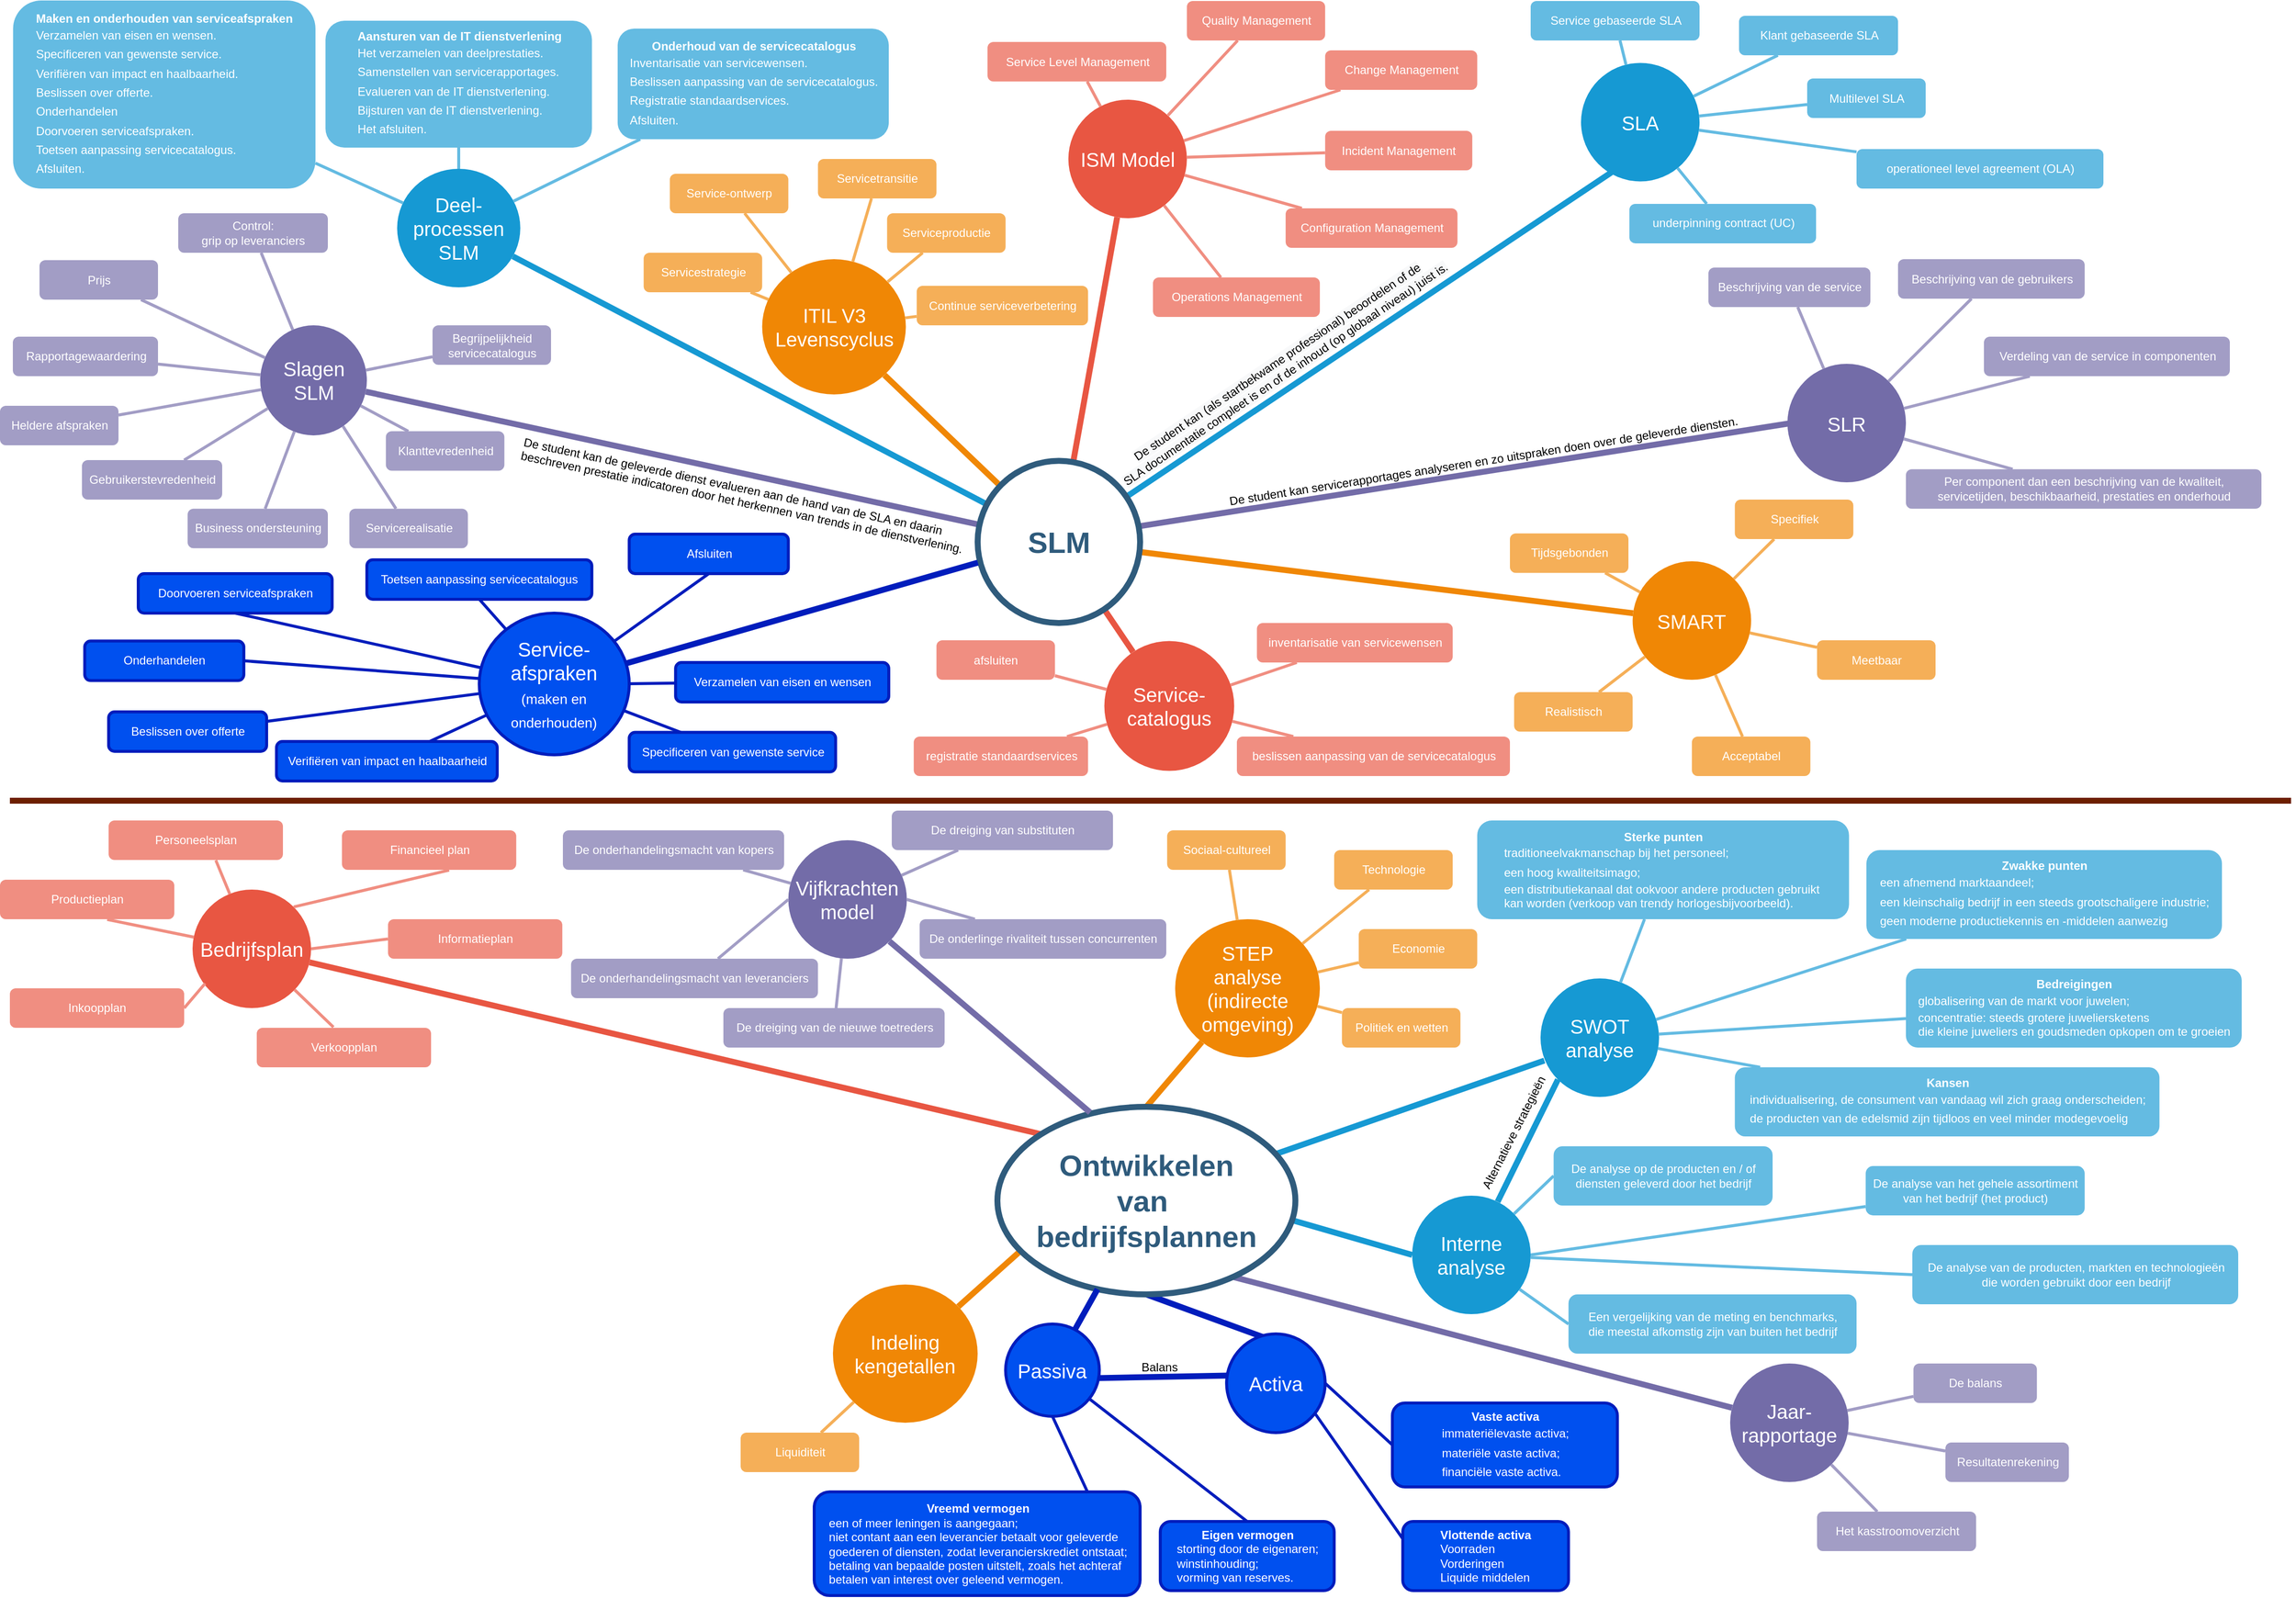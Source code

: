 <mxfile version="12.5.5" type="github">
  <diagram id="6a731a19-8d31-9384-78a2-239565b7b9f0" name="Page-1">
    <mxGraphModel dx="3595" dy="1366" grid="1" gridSize="10" guides="1" tooltips="1" connect="1" arrows="1" fold="1" page="1" pageScale="1" pageWidth="1169" pageHeight="827" background="#ffffff" math="0" shadow="0">
      <root>
        <mxCell id="0"/>
        <mxCell id="1" parent="0"/>
        <mxCell id="voT6KS4KQfKfTc6dw4Qr-1619" style="endArrow=none;strokeWidth=6;strokeColor=#f08705;html=1;exitX=0.077;exitY=0.769;exitDx=0;exitDy=0;exitPerimeter=0;" edge="1" parent="1" target="voT6KS4KQfKfTc6dw4Qr-1620" source="61DMd2a8S4PAV4XTqUyv-1561">
          <mxGeometry relative="1" as="geometry">
            <mxPoint x="-560.685" y="1480" as="sourcePoint"/>
          </mxGeometry>
        </mxCell>
        <mxCell id="voT6KS4KQfKfTc6dw4Qr-1615" value="" style="edgeStyle=none;endArrow=none;strokeWidth=3;strokeColor=#001DBC;html=1;fillColor=#0050ef;entryX=0;entryY=0.25;entryDx=0;entryDy=0;exitX=0.87;exitY=0.767;exitDx=0;exitDy=0;exitPerimeter=0;" edge="1" parent="1" source="voT6KS4KQfKfTc6dw4Qr-1605" target="voT6KS4KQfKfTc6dw4Qr-1612">
          <mxGeometry x="-1748.46" y="1474.22" width="100" height="100" as="geometry">
            <mxPoint x="99.79" y="1451.75" as="sourcePoint"/>
            <mxPoint x="171.97" y="1452.5" as="targetPoint"/>
          </mxGeometry>
        </mxCell>
        <mxCell id="voT6KS4KQfKfTc6dw4Qr-1608" style="endArrow=none;strokeWidth=6;strokeColor=#001DBC;html=1;fillColor=#0050ef;exitX=0.5;exitY=1;exitDx=0;exitDy=0;entryX=0.473;entryY=0.07;entryDx=0;entryDy=0;entryPerimeter=0;" edge="1" parent="1" source="61DMd2a8S4PAV4XTqUyv-1561" target="voT6KS4KQfKfTc6dw4Qr-1605">
          <mxGeometry relative="1" as="geometry">
            <mxPoint x="141.885" y="1377.93" as="sourcePoint"/>
            <mxPoint x="-214.361" y="1480.002" as="targetPoint"/>
          </mxGeometry>
        </mxCell>
        <mxCell id="voT6KS4KQfKfTc6dw4Qr-1600" style="endArrow=none;strokeWidth=6;strokeColor=#736ca8;html=1;entryX=0.762;entryY=0.895;entryDx=0;entryDy=0;entryPerimeter=0;" edge="1" parent="1" source="voT6KS4KQfKfTc6dw4Qr-1597" target="61DMd2a8S4PAV4XTqUyv-1561">
          <mxGeometry relative="1" as="geometry">
            <mxPoint x="141.884" y="1446.64" as="sourcePoint"/>
            <mxPoint x="-61.244" y="1273.366" as="targetPoint"/>
          </mxGeometry>
        </mxCell>
        <mxCell id="voT6KS4KQfKfTc6dw4Qr-1587" style="endArrow=none;strokeWidth=6;strokeColor=#1699D3;html=1;entryX=0;entryY=0.5;entryDx=0;entryDy=0;exitX=0.995;exitY=0.607;exitDx=0;exitDy=0;exitPerimeter=0;" edge="1" parent="1" target="voT6KS4KQfKfTc6dw4Qr-1586" source="61DMd2a8S4PAV4XTqUyv-1561">
          <mxGeometry relative="1" as="geometry">
            <mxPoint x="1401.68" y="1950" as="targetPoint"/>
            <mxPoint x="294.376" y="1598.709" as="sourcePoint"/>
          </mxGeometry>
        </mxCell>
        <mxCell id="voT6KS4KQfKfTc6dw4Qr-1576" style="endArrow=none;strokeWidth=6;strokeColor=#1699D3;html=1;entryX=0.032;entryY=0.693;entryDx=0;entryDy=0;entryPerimeter=0;exitX=0.935;exitY=0.251;exitDx=0;exitDy=0;exitPerimeter=0;" edge="1" parent="1" target="voT6KS4KQfKfTc6dw4Qr-1575" source="61DMd2a8S4PAV4XTqUyv-1561">
          <mxGeometry relative="1" as="geometry">
            <mxPoint x="1239.44" y="1530" as="targetPoint"/>
            <mxPoint x="240.001" y="1342.157" as="sourcePoint"/>
          </mxGeometry>
        </mxCell>
        <mxCell id="voT6KS4KQfKfTc6dw4Qr-1567" style="endArrow=none;strokeWidth=6;strokeColor=#f08705;html=1;exitX=0.5;exitY=0;exitDx=0;exitDy=0;" edge="1" parent="1" target="voT6KS4KQfKfTc6dw4Qr-1565" source="61DMd2a8S4PAV4XTqUyv-1561">
          <mxGeometry relative="1" as="geometry">
            <mxPoint x="368.516" y="1096.182" as="sourcePoint"/>
          </mxGeometry>
        </mxCell>
        <mxCell id="1350" value="Deel- processen SLM" style="ellipse;whiteSpace=wrap;html=1;shadow=0;fontFamily=Helvetica;fontSize=20;fontColor=#FFFFFF;align=center;strokeWidth=3;fillColor=#1699D3;strokeColor=none;" parent="1" vertex="1">
          <mxGeometry x="-757.84" y="190" width="124.71" height="120" as="geometry"/>
        </mxCell>
        <mxCell id="1351" value="ITIL V3&lt;br&gt;Levenscyclus" style="ellipse;whiteSpace=wrap;html=1;shadow=0;fontFamily=Helvetica;fontSize=20;fontColor=#FFFFFF;align=center;strokeWidth=3;fillColor=#F08705;strokeColor=none;gradientColor=none;" parent="1" vertex="1">
          <mxGeometry x="-388.21" y="281.5" width="145.5" height="137" as="geometry"/>
        </mxCell>
        <mxCell id="1352" value="ISM Model" style="ellipse;whiteSpace=wrap;html=1;shadow=0;fontFamily=Helvetica;fontSize=20;fontColor=#FFFFFF;align=center;strokeWidth=3;fillColor=#E85642;strokeColor=none;" parent="1" vertex="1">
          <mxGeometry x="-78.12" y="120" width="120" height="120" as="geometry"/>
        </mxCell>
        <mxCell id="1353" value="SLA" style="ellipse;whiteSpace=wrap;html=1;shadow=0;fontFamily=Helvetica;fontSize=20;fontColor=#FFFFFF;align=center;strokeWidth=3;fillColor=#1699D3;strokeColor=none;" parent="1" vertex="1">
          <mxGeometry x="441" y="82.72" width="120" height="120" as="geometry"/>
        </mxCell>
        <mxCell id="1354" value="SLR" style="ellipse;whiteSpace=wrap;html=1;shadow=0;fontFamily=Helvetica;fontSize=20;fontColor=#FFFFFF;align=center;strokeWidth=3;fillColor=#736ca8;strokeColor=none;" parent="1" vertex="1">
          <mxGeometry x="650.0" y="387.5" width="120" height="120" as="geometry"/>
        </mxCell>
        <mxCell id="1355" value="SMART" style="ellipse;whiteSpace=wrap;html=1;shadow=0;fontFamily=Helvetica;fontSize=20;fontColor=#FFFFFF;align=center;strokeWidth=3;fillColor=#F08705;strokeColor=none;" parent="1" vertex="1">
          <mxGeometry x="493.25" y="587.5" width="120" height="120" as="geometry"/>
        </mxCell>
        <mxCell id="1356" value="Service- catalogus" style="ellipse;whiteSpace=wrap;html=1;shadow=0;fontFamily=Helvetica;fontSize=20;fontColor=#FFFFFF;align=center;strokeWidth=3;fillColor=#E85642;strokeColor=none;" parent="1" vertex="1">
          <mxGeometry x="-41.71" y="668.28" width="131.5" height="131.5" as="geometry"/>
        </mxCell>
        <mxCell id="1357" value="Servicestrategie" style="rounded=1;fillColor=#f5af58;strokeColor=none;strokeWidth=3;shadow=0;html=1;fontColor=#FFFFFF;" parent="1" vertex="1">
          <mxGeometry x="-508.21" y="275" width="120" height="40" as="geometry"/>
        </mxCell>
        <mxCell id="1358" value="&lt;b&gt;Aansturen van de IT dienstverlening&lt;/b&gt;&lt;br&gt;&lt;table border=&quot;0&quot; cellpadding=&quot;0&quot; cellspacing=&quot;0&quot; width=&quot;65&quot; style=&quot;border-collapse: collapse ; width: 49pt&quot;&gt; &lt;colgroup&gt;&lt;col width=&quot;65&quot; style=&quot;width: 49pt&quot;&gt;&lt;/colgroup&gt; &lt;tbody&gt;&lt;tr style=&quot;height: 14.5pt&quot;&gt;  &lt;td height=&quot;19&quot; class=&quot;xl76&quot; width=&quot;65&quot; style=&quot;text-align: left ; height: 14.5pt ; width: 49pt&quot;&gt;Het verzamelen van deelprestaties.&lt;/td&gt; &lt;/tr&gt; &lt;tr style=&quot;height: 14.5pt&quot;&gt;  &lt;td height=&quot;19&quot; class=&quot;xl76&quot; style=&quot;text-align: left ; height: 14.5pt&quot;&gt;Samenstellen van servicerapportages.&lt;/td&gt; &lt;/tr&gt; &lt;tr style=&quot;height: 14.5pt&quot;&gt;  &lt;td height=&quot;19&quot; class=&quot;xl76&quot; style=&quot;text-align: left ; height: 14.5pt&quot;&gt;Evalueren van de IT dienstverlening.&lt;/td&gt; &lt;/tr&gt; &lt;tr style=&quot;height: 14.5pt&quot;&gt;  &lt;td height=&quot;19&quot; class=&quot;xl76&quot; style=&quot;text-align: left ; height: 14.5pt&quot;&gt;Bijsturen van de IT dienstverlening.&lt;/td&gt; &lt;/tr&gt; &lt;tr style=&quot;height: 14.5pt&quot;&gt;  &lt;td height=&quot;19&quot; class=&quot;xl76&quot; style=&quot;text-align: left ; height: 14.5pt&quot;&gt;Het afsluiten.&lt;/td&gt; &lt;/tr&gt;&lt;/tbody&gt;&lt;/table&gt;" style="rounded=1;fillColor=#64BBE2;strokeColor=none;strokeWidth=3;shadow=0;html=1;fontColor=#FFFFFF;" parent="1" vertex="1">
          <mxGeometry x="-830.39" y="40" width="269.8" height="128.5" as="geometry"/>
        </mxCell>
        <mxCell id="1359" style="endArrow=none;strokeWidth=6;strokeColor=#1699D3;html=1;" parent="1" source="1515" target="1350" edge="1">
          <mxGeometry relative="1" as="geometry"/>
        </mxCell>
        <mxCell id="1360" style="endArrow=none;strokeWidth=6;strokeColor=#f08705;html=1;" parent="1" source="1515" target="1351" edge="1">
          <mxGeometry relative="1" as="geometry"/>
        </mxCell>
        <mxCell id="1361" style="endArrow=none;strokeWidth=6;strokeColor=#E85642;html=1;" parent="1" source="1515" target="1352" edge="1">
          <mxGeometry relative="1" as="geometry"/>
        </mxCell>
        <mxCell id="1362" style="endArrow=none;strokeWidth=6;strokeColor=#1699D3;html=1;entryX=0.256;entryY=0.924;entryDx=0;entryDy=0;entryPerimeter=0;" parent="1" source="1515" target="1353" edge="1">
          <mxGeometry relative="1" as="geometry">
            <mxPoint x="980" y="710" as="targetPoint"/>
          </mxGeometry>
        </mxCell>
        <mxCell id="61DMd2a8S4PAV4XTqUyv-1545" value="&lt;span style=&quot;text-align: left ; background-color: rgb(248 , 249 , 250)&quot;&gt;De student kan (als startbekwame professional) beoordelen of de &lt;br&gt;SLA documentatie compleet is en of de inhoud (op globaal niveau) juist is.&lt;/span&gt;" style="text;html=1;align=center;verticalAlign=middle;resizable=0;points=[];labelBackgroundColor=#ffffff;rotation=326;" parent="1362" vertex="1" connectable="0">
          <mxGeometry x="-0.163" y="1" relative="1" as="geometry">
            <mxPoint x="-49.42" y="8" as="offset"/>
          </mxGeometry>
        </mxCell>
        <mxCell id="1363" style="endArrow=none;strokeWidth=6;strokeColor=#736CA8;html=1;" parent="1" source="1515" target="1516" edge="1">
          <mxGeometry relative="1" as="geometry"/>
        </mxCell>
        <mxCell id="1364" style="endArrow=none;strokeWidth=6;strokeColor=#736ca8;html=1;exitX=0.997;exitY=0.403;exitDx=0;exitDy=0;exitPerimeter=0;" parent="1" source="1515" edge="1">
          <mxGeometry relative="1" as="geometry">
            <mxPoint x="380" y="470" as="sourcePoint"/>
            <mxPoint x="651" y="448" as="targetPoint"/>
          </mxGeometry>
        </mxCell>
        <mxCell id="1365" value="" style="edgeStyle=none;endArrow=none;strokeWidth=6;strokeColor=#F08705;html=1;" parent="1" source="1515" target="1355" edge="1">
          <mxGeometry x="-927.21" y="170" width="100" height="100" as="geometry">
            <mxPoint x="-927.21" y="270" as="sourcePoint"/>
            <mxPoint x="-827.21" y="170" as="targetPoint"/>
          </mxGeometry>
        </mxCell>
        <mxCell id="1366" value="" style="edgeStyle=none;endArrow=none;strokeWidth=6;strokeColor=#E85642;html=1;" parent="1" source="1515" target="1356" edge="1">
          <mxGeometry x="-927.21" y="170" width="100" height="100" as="geometry">
            <mxPoint x="-927.21" y="270" as="sourcePoint"/>
            <mxPoint x="-827.21" y="170" as="targetPoint"/>
          </mxGeometry>
        </mxCell>
        <mxCell id="1367" value="&lt;b&gt;Maken en onderhouden van serviceafspraken&lt;/b&gt;&lt;br&gt;&lt;table border=&quot;0&quot; cellpadding=&quot;0&quot; cellspacing=&quot;0&quot; width=&quot;65&quot; style=&quot;border-collapse: collapse ; width: 49pt&quot;&gt; &lt;colgroup&gt;&lt;col width=&quot;65&quot; style=&quot;width: 49pt&quot;&gt;&lt;/colgroup&gt; &lt;tbody&gt;&lt;tr style=&quot;height: 14.5pt&quot;&gt;  &lt;td height=&quot;19&quot; class=&quot;xl76&quot; width=&quot;65&quot; style=&quot;text-align: left ; height: 14.5pt ; width: 49pt&quot;&gt;Verzamelen van eisen en wensen.&lt;/td&gt; &lt;/tr&gt; &lt;tr style=&quot;height: 14.5pt&quot;&gt;  &lt;td height=&quot;19&quot; class=&quot;xl76&quot; style=&quot;text-align: left ; height: 14.5pt&quot;&gt;Specificeren van gewenste service.&lt;/td&gt; &lt;/tr&gt; &lt;tr style=&quot;height: 14.5pt&quot;&gt;  &lt;td height=&quot;19&quot; class=&quot;xl76&quot; style=&quot;text-align: left ; height: 14.5pt&quot;&gt;Verifiëren van impact en haalbaarheid.&lt;/td&gt; &lt;/tr&gt; &lt;tr style=&quot;height: 14.5pt&quot;&gt;  &lt;td height=&quot;19&quot; class=&quot;xl76&quot; style=&quot;text-align: left ; height: 14.5pt&quot;&gt;Beslissen over offerte.&lt;/td&gt; &lt;/tr&gt; &lt;tr style=&quot;height: 14.5pt&quot;&gt;  &lt;td height=&quot;19&quot; class=&quot;xl76&quot; style=&quot;text-align: left ; height: 14.5pt&quot;&gt;Onderhandelen&lt;/td&gt; &lt;/tr&gt; &lt;tr style=&quot;height: 14.5pt&quot;&gt;  &lt;td height=&quot;19&quot; class=&quot;xl76&quot; style=&quot;text-align: left ; height: 14.5pt&quot;&gt;Doorvoeren serviceafspraken.&lt;/td&gt; &lt;/tr&gt; &lt;tr style=&quot;height: 14.5pt&quot;&gt;  &lt;td height=&quot;19&quot; class=&quot;xl76&quot; style=&quot;text-align: left ; height: 14.5pt&quot;&gt;Toetsen aanpassing servicecatalogus.&lt;/td&gt; &lt;/tr&gt; &lt;tr style=&quot;height: 14.5pt&quot;&gt;  &lt;td height=&quot;19&quot; class=&quot;xl76&quot; style=&quot;text-align: left ; height: 14.5pt&quot;&gt;Afsluiten.&lt;/td&gt; &lt;/tr&gt;&lt;/tbody&gt;&lt;/table&gt;" style="rounded=1;fillColor=#64BBE2;strokeColor=none;strokeWidth=3;shadow=0;html=1;fontColor=#FFFFFF;" parent="1" vertex="1">
          <mxGeometry x="-1146.75" y="19.5" width="306.21" height="190.5" as="geometry"/>
        </mxCell>
        <mxCell id="1368" value="&lt;b&gt;Onderhoud van de servicecatalogus&lt;/b&gt;&lt;br&gt;&lt;table border=&quot;0&quot; cellpadding=&quot;0&quot; cellspacing=&quot;0&quot; width=&quot;65&quot; style=&quot;border-collapse: collapse ; width: 49pt&quot;&gt; &lt;colgroup&gt;&lt;col width=&quot;65&quot; style=&quot;width: 49pt&quot;&gt;&lt;/colgroup&gt; &lt;tbody&gt;&lt;tr style=&quot;height: 14.5pt&quot;&gt;  &lt;td height=&quot;19&quot; class=&quot;xl76&quot; width=&quot;65&quot; style=&quot;text-align: left ; height: 14.5pt ; width: 49pt&quot;&gt;Inventarisatie van servicewensen.&lt;/td&gt; &lt;/tr&gt; &lt;tr style=&quot;height: 14.5pt&quot;&gt;  &lt;td height=&quot;19&quot; class=&quot;xl76&quot; style=&quot;text-align: left ; height: 14.5pt&quot;&gt;Beslissen aanpassing van de servicecatalogus.&lt;/td&gt; &lt;/tr&gt; &lt;tr style=&quot;height: 14.5pt&quot;&gt;  &lt;td height=&quot;19&quot; class=&quot;xl76&quot; style=&quot;text-align: left ; height: 14.5pt&quot;&gt;Registratie standaardservices.&lt;/td&gt; &lt;/tr&gt; &lt;tr style=&quot;height: 14.5pt&quot;&gt;  &lt;td height=&quot;19&quot; class=&quot;xl76&quot; style=&quot;text-align: left ; height: 14.5pt&quot;&gt;Afsluiten.&lt;/td&gt; &lt;/tr&gt;&lt;/tbody&gt;&lt;/table&gt;" style="rounded=1;fillColor=#64BBE2;strokeColor=none;strokeWidth=3;shadow=0;html=1;fontColor=#FFFFFF;" parent="1" vertex="1">
          <mxGeometry x="-534.54" y="48" width="274.54" height="112" as="geometry"/>
        </mxCell>
        <mxCell id="1378" value="" style="edgeStyle=none;endArrow=none;strokeWidth=3;strokeColor=#64BBE2;html=1;" parent="1" source="1350" target="1367" edge="1">
          <mxGeometry x="-1329.71" width="100" height="100" as="geometry">
            <mxPoint x="-1329.71" y="100" as="sourcePoint"/>
            <mxPoint x="-1229.71" as="targetPoint"/>
          </mxGeometry>
        </mxCell>
        <mxCell id="1379" value="" style="edgeStyle=none;endArrow=none;strokeWidth=3;strokeColor=#64BBE2;html=1;" parent="1" source="1350" target="1358" edge="1">
          <mxGeometry x="-1329.71" width="100" height="100" as="geometry">
            <mxPoint x="-1329.71" y="100" as="sourcePoint"/>
            <mxPoint x="-1229.71" as="targetPoint"/>
          </mxGeometry>
        </mxCell>
        <mxCell id="1380" value="" style="edgeStyle=none;endArrow=none;strokeWidth=3;strokeColor=#64BBE2;html=1;" parent="1" source="1350" target="1368" edge="1">
          <mxGeometry x="-1329.71" width="100" height="100" as="geometry">
            <mxPoint x="-1329.71" y="100" as="sourcePoint"/>
            <mxPoint x="-1229.71" as="targetPoint"/>
          </mxGeometry>
        </mxCell>
        <mxCell id="1388" value="Service-ontwerp" style="rounded=1;fillColor=#f5af58;strokeColor=none;strokeWidth=3;shadow=0;html=1;fontColor=#FFFFFF;" parent="1" vertex="1">
          <mxGeometry x="-481.71" y="195" width="120" height="40" as="geometry"/>
        </mxCell>
        <mxCell id="1389" value="Servicetransitie" style="rounded=1;fillColor=#f5af58;strokeColor=none;strokeWidth=3;shadow=0;html=1;fontColor=#FFFFFF;" parent="1" vertex="1">
          <mxGeometry x="-331.71" y="180" width="120" height="40" as="geometry"/>
        </mxCell>
        <mxCell id="1390" value="Serviceproductie" style="rounded=1;fillColor=#f5af58;strokeColor=none;strokeWidth=3;shadow=0;html=1;fontColor=#FFFFFF;" parent="1" vertex="1">
          <mxGeometry x="-261.71" y="235" width="120" height="40" as="geometry"/>
        </mxCell>
        <mxCell id="1391" value="Continue serviceverbetering" style="rounded=1;fillColor=#f5af58;strokeColor=none;strokeWidth=3;shadow=0;html=1;fontColor=#FFFFFF;" parent="1" vertex="1">
          <mxGeometry x="-231.71" y="308.5" width="173.5" height="40" as="geometry"/>
        </mxCell>
        <mxCell id="1399" value="" style="edgeStyle=none;endArrow=none;strokeWidth=3;strokeColor=#F5AF58;html=1;" parent="1" source="1351" target="1357" edge="1">
          <mxGeometry x="-1104.71" y="-35" width="100" height="100" as="geometry">
            <mxPoint x="-1104.71" y="65" as="sourcePoint"/>
            <mxPoint x="-1004.71" y="-35" as="targetPoint"/>
          </mxGeometry>
        </mxCell>
        <mxCell id="1400" value="" style="edgeStyle=none;endArrow=none;strokeWidth=3;strokeColor=#F5AF58;html=1;" parent="1" source="1351" target="1388" edge="1">
          <mxGeometry x="-1104.71" y="-35" width="100" height="100" as="geometry">
            <mxPoint x="-1104.71" y="65" as="sourcePoint"/>
            <mxPoint x="-1004.71" y="-35" as="targetPoint"/>
          </mxGeometry>
        </mxCell>
        <mxCell id="1401" value="" style="edgeStyle=none;endArrow=none;strokeWidth=3;strokeColor=#F5AF58;html=1;" parent="1" source="1351" target="1389" edge="1">
          <mxGeometry x="-1104.71" y="-35" width="100" height="100" as="geometry">
            <mxPoint x="-1104.71" y="65" as="sourcePoint"/>
            <mxPoint x="-1004.71" y="-35" as="targetPoint"/>
          </mxGeometry>
        </mxCell>
        <mxCell id="1402" value="" style="edgeStyle=none;endArrow=none;strokeWidth=3;strokeColor=#F5AF58;html=1;" parent="1" source="1351" target="1390" edge="1">
          <mxGeometry x="-1104.71" y="-35" width="100" height="100" as="geometry">
            <mxPoint x="-1104.71" y="65" as="sourcePoint"/>
            <mxPoint x="-1004.71" y="-35" as="targetPoint"/>
          </mxGeometry>
        </mxCell>
        <mxCell id="1403" value="" style="edgeStyle=none;endArrow=none;strokeWidth=3;strokeColor=#F5AF58;html=1;" parent="1" source="1351" target="1391" edge="1">
          <mxGeometry x="-1104.71" y="-35" width="100" height="100" as="geometry">
            <mxPoint x="-1104.71" y="65" as="sourcePoint"/>
            <mxPoint x="-1004.71" y="-35" as="targetPoint"/>
          </mxGeometry>
        </mxCell>
        <mxCell id="1413" value="Service Level Management" style="rounded=1;fillColor=#f08e81;strokeColor=none;strokeWidth=3;shadow=0;html=1;fontColor=#FFFFFF;" parent="1" vertex="1">
          <mxGeometry x="-160.0" y="61.5" width="181" height="40" as="geometry"/>
        </mxCell>
        <mxCell id="1414" value="Quality Management" style="rounded=1;fillColor=#f08e81;strokeColor=none;strokeWidth=3;shadow=0;html=1;fontColor=#FFFFFF;" parent="1" vertex="1">
          <mxGeometry x="41.88" y="20" width="140" height="40" as="geometry"/>
        </mxCell>
        <mxCell id="1415" value="Change Management" style="rounded=1;fillColor=#f08e81;strokeColor=none;strokeWidth=3;shadow=0;html=1;fontColor=#FFFFFF;" parent="1" vertex="1">
          <mxGeometry x="181.88" y="70" width="154" height="40" as="geometry"/>
        </mxCell>
        <mxCell id="1416" value="Incident Management" style="rounded=1;fillColor=#f08e81;strokeColor=none;strokeWidth=3;shadow=0;html=1;fontColor=#FFFFFF;" parent="1" vertex="1">
          <mxGeometry x="181.88" y="151.5" width="149" height="40" as="geometry"/>
        </mxCell>
        <mxCell id="1417" value="Configuration Management" style="rounded=1;fillColor=#f08e81;strokeColor=none;strokeWidth=3;shadow=0;html=1;fontColor=#FFFFFF;" parent="1" vertex="1">
          <mxGeometry x="141.88" y="230" width="174" height="40" as="geometry"/>
        </mxCell>
        <mxCell id="1418" value="Operations Management" style="rounded=1;fillColor=#f08e81;strokeColor=none;strokeWidth=3;shadow=0;html=1;fontColor=#FFFFFF;" parent="1" vertex="1">
          <mxGeometry x="7.54" y="300" width="169" height="40" as="geometry"/>
        </mxCell>
        <mxCell id="1424" value="" style="edgeStyle=none;endArrow=none;strokeWidth=3;strokeColor=#F08E81;html=1;" parent="1" source="1352" target="1413" edge="1">
          <mxGeometry x="-1077.21" y="50" width="100" height="100" as="geometry">
            <mxPoint x="-1077.21" y="150" as="sourcePoint"/>
            <mxPoint x="-977.21" y="50" as="targetPoint"/>
          </mxGeometry>
        </mxCell>
        <mxCell id="1425" value="" style="edgeStyle=none;endArrow=none;strokeWidth=3;strokeColor=#F08E81;html=1;" parent="1" source="1352" target="1414" edge="1">
          <mxGeometry x="-1077.21" y="50" width="100" height="100" as="geometry">
            <mxPoint x="-1077.21" y="150" as="sourcePoint"/>
            <mxPoint x="-977.21" y="50" as="targetPoint"/>
          </mxGeometry>
        </mxCell>
        <mxCell id="1426" value="" style="edgeStyle=none;endArrow=none;strokeWidth=3;strokeColor=#F08E81;html=1;" parent="1" source="1352" target="1415" edge="1">
          <mxGeometry x="-1077.21" y="50" width="100" height="100" as="geometry">
            <mxPoint x="-1077.21" y="150" as="sourcePoint"/>
            <mxPoint x="-977.21" y="50" as="targetPoint"/>
          </mxGeometry>
        </mxCell>
        <mxCell id="1427" value="" style="edgeStyle=none;endArrow=none;strokeWidth=3;strokeColor=#F08E81;html=1;" parent="1" source="1352" target="1416" edge="1">
          <mxGeometry x="-1077.21" y="50" width="100" height="100" as="geometry">
            <mxPoint x="-1077.21" y="150" as="sourcePoint"/>
            <mxPoint x="-977.21" y="50" as="targetPoint"/>
          </mxGeometry>
        </mxCell>
        <mxCell id="1428" value="" style="edgeStyle=none;endArrow=none;strokeWidth=3;strokeColor=#F08E81;html=1;" parent="1" source="1352" target="1417" edge="1">
          <mxGeometry x="-1077.21" y="50" width="100" height="100" as="geometry">
            <mxPoint x="-1077.21" y="150" as="sourcePoint"/>
            <mxPoint x="-977.21" y="50" as="targetPoint"/>
          </mxGeometry>
        </mxCell>
        <mxCell id="1429" value="" style="edgeStyle=none;endArrow=none;strokeWidth=3;strokeColor=#F08E81;html=1;" parent="1" source="1352" target="1418" edge="1">
          <mxGeometry x="-1077.21" y="50" width="100" height="100" as="geometry">
            <mxPoint x="-1077.21" y="150" as="sourcePoint"/>
            <mxPoint x="-977.21" y="50" as="targetPoint"/>
          </mxGeometry>
        </mxCell>
        <mxCell id="1435" value="Service gebaseerde SLA" style="rounded=1;fillColor=#64BBE2;strokeColor=none;strokeWidth=3;shadow=0;html=1;fontColor=#FFFFFF;" parent="1" vertex="1">
          <mxGeometry x="390" y="20" width="171" height="40" as="geometry"/>
        </mxCell>
        <mxCell id="1436" value="Klant gebaseerde SLA" style="rounded=1;fillColor=#64BBE2;strokeColor=none;strokeWidth=3;shadow=0;html=1;fontColor=#FFFFFF;" parent="1" vertex="1">
          <mxGeometry x="601" y="35" width="161" height="40" as="geometry"/>
        </mxCell>
        <mxCell id="1437" value="Multilevel SLA" style="rounded=1;fillColor=#64BBE2;strokeColor=none;strokeWidth=3;shadow=0;html=1;fontColor=#FFFFFF;" parent="1" vertex="1">
          <mxGeometry x="670" y="98.5" width="120" height="40" as="geometry"/>
        </mxCell>
        <mxCell id="1439" value="underpinning contract (UC)" style="rounded=1;fillColor=#64BBE2;strokeColor=none;strokeWidth=3;shadow=0;html=1;fontColor=#FFFFFF;" parent="1" vertex="1">
          <mxGeometry x="490" y="225.44" width="189" height="40" as="geometry"/>
        </mxCell>
        <mxCell id="1440" value="operationeel level agreement (OLA)" style="rounded=1;fillColor=#64BBE2;strokeColor=none;strokeWidth=3;shadow=0;html=1;fontColor=#FFFFFF;" parent="1" vertex="1">
          <mxGeometry x="720" y="170" width="250" height="40" as="geometry"/>
        </mxCell>
        <mxCell id="1446" value="" style="edgeStyle=none;endArrow=none;strokeWidth=3;strokeColor=#64BBE2;html=1;" parent="1" source="1353" target="1435" edge="1">
          <mxGeometry x="-1132.21" y="140" width="100" height="100" as="geometry">
            <mxPoint x="-1132.21" y="240" as="sourcePoint"/>
            <mxPoint x="-1032.21" y="140" as="targetPoint"/>
          </mxGeometry>
        </mxCell>
        <mxCell id="1447" value="" style="edgeStyle=none;endArrow=none;strokeWidth=3;strokeColor=#64BBE2;html=1;" parent="1" source="1353" target="1436" edge="1">
          <mxGeometry x="-1132.21" y="140" width="100" height="100" as="geometry">
            <mxPoint x="-1132.21" y="240" as="sourcePoint"/>
            <mxPoint x="-1032.21" y="140" as="targetPoint"/>
          </mxGeometry>
        </mxCell>
        <mxCell id="1448" value="" style="edgeStyle=none;endArrow=none;strokeWidth=3;strokeColor=#64BBE2;html=1;" parent="1" source="1353" target="1437" edge="1">
          <mxGeometry x="-1132.21" y="140" width="100" height="100" as="geometry">
            <mxPoint x="-1132.21" y="240" as="sourcePoint"/>
            <mxPoint x="-1032.21" y="140" as="targetPoint"/>
          </mxGeometry>
        </mxCell>
        <mxCell id="1450" value="" style="edgeStyle=none;endArrow=none;strokeWidth=3;strokeColor=#64BBE2;html=1;" parent="1" source="1353" target="1439" edge="1">
          <mxGeometry x="-1132.21" y="140" width="100" height="100" as="geometry">
            <mxPoint x="-1132.21" y="240" as="sourcePoint"/>
            <mxPoint x="-1032.21" y="140" as="targetPoint"/>
          </mxGeometry>
        </mxCell>
        <mxCell id="1451" value="" style="edgeStyle=none;endArrow=none;strokeWidth=3;strokeColor=#64BBE2;html=1;" parent="1" source="1353" target="1440" edge="1">
          <mxGeometry x="-1132.21" y="140" width="100" height="100" as="geometry">
            <mxPoint x="-1132.21" y="240" as="sourcePoint"/>
            <mxPoint x="-1032.21" y="140" as="targetPoint"/>
          </mxGeometry>
        </mxCell>
        <mxCell id="1457" value="Beschrijving van de service" style="rounded=1;fillColor=#a29dc5;strokeColor=none;strokeWidth=3;shadow=0;html=1;fontColor=#FFFFFF;" parent="1" vertex="1">
          <mxGeometry x="570.0" y="290" width="164" height="40" as="geometry"/>
        </mxCell>
        <mxCell id="1459" value="Beschrijving van de gebruikers" style="rounded=1;fillColor=#a29dc5;strokeColor=none;strokeWidth=3;shadow=0;html=1;fontColor=#FFFFFF;" parent="1" vertex="1">
          <mxGeometry x="762.0" y="281.5" width="189" height="40" as="geometry"/>
        </mxCell>
        <mxCell id="1460" value="Verdeling van de service in componenten" style="rounded=1;fillColor=#a29dc5;strokeColor=none;strokeWidth=3;shadow=0;html=1;fontColor=#FFFFFF;" parent="1" vertex="1">
          <mxGeometry x="849.0" y="360" width="249" height="40" as="geometry"/>
        </mxCell>
        <mxCell id="1461" value="Per component dan een beschrijving van de kwaliteit, &lt;br&gt;servicetijden, beschikbaarheid, prestaties en onderhoud" style="rounded=1;fillColor=#a29dc5;strokeColor=none;strokeWidth=3;shadow=0;html=1;fontColor=#FFFFFF;" parent="1" vertex="1">
          <mxGeometry x="770.0" y="494.22" width="360" height="40" as="geometry"/>
        </mxCell>
        <mxCell id="1463" value="" style="edgeStyle=none;endArrow=none;strokeWidth=3;strokeColor=#A29DC5;html=1;" parent="1" source="1354" target="1460" edge="1">
          <mxGeometry x="-857.21" y="-160" width="100" height="100" as="geometry">
            <mxPoint x="-857.21" y="-60" as="sourcePoint"/>
            <mxPoint x="-757.21" y="-160" as="targetPoint"/>
          </mxGeometry>
        </mxCell>
        <mxCell id="1464" value="" style="edgeStyle=none;endArrow=none;strokeWidth=3;strokeColor=#A29DC5;html=1;" parent="1" source="1354" target="1461" edge="1">
          <mxGeometry x="-857.21" y="-160" width="100" height="100" as="geometry">
            <mxPoint x="-857.21" y="-60" as="sourcePoint"/>
            <mxPoint x="-757.21" y="-160" as="targetPoint"/>
          </mxGeometry>
        </mxCell>
        <mxCell id="1467" value="" style="edgeStyle=none;endArrow=none;strokeWidth=3;strokeColor=#A29DC5;html=1;" parent="1" source="1354" target="1457" edge="1">
          <mxGeometry x="-857.21" y="-160" width="100" height="100" as="geometry">
            <mxPoint x="-857.21" y="-60" as="sourcePoint"/>
            <mxPoint x="-757.21" y="-160" as="targetPoint"/>
          </mxGeometry>
        </mxCell>
        <mxCell id="1468" value="Meetbaar" style="rounded=1;fillColor=#f5af58;strokeColor=none;strokeWidth=3;shadow=0;html=1;fontColor=#FFFFFF;" parent="1" vertex="1">
          <mxGeometry x="680" y="667.5" width="120" height="40" as="geometry"/>
        </mxCell>
        <mxCell id="1469" value="Acceptabel" style="rounded=1;fillColor=#f5af58;strokeColor=none;strokeWidth=3;shadow=0;html=1;fontColor=#FFFFFF;" parent="1" vertex="1">
          <mxGeometry x="553.25" y="765" width="120" height="40" as="geometry"/>
        </mxCell>
        <mxCell id="1470" value="Realistisch" style="rounded=1;fillColor=#f5af58;strokeColor=none;strokeWidth=3;shadow=0;html=1;fontColor=#FFFFFF;" parent="1" vertex="1">
          <mxGeometry x="373.25" y="720" width="120" height="40" as="geometry"/>
        </mxCell>
        <mxCell id="1471" value="Tijdsgebonden" style="rounded=1;fillColor=#f5af58;strokeColor=none;strokeWidth=3;shadow=0;html=1;fontColor=#FFFFFF;" parent="1" vertex="1">
          <mxGeometry x="369" y="559.22" width="120" height="40" as="geometry"/>
        </mxCell>
        <mxCell id="1478" value="Specifiek" style="rounded=1;fillColor=#f5af58;strokeColor=none;strokeWidth=3;shadow=0;html=1;fontColor=#FFFFFF;" parent="1" vertex="1">
          <mxGeometry x="596.75" y="525" width="120" height="40" as="geometry"/>
        </mxCell>
        <mxCell id="1479" value="" style="edgeStyle=none;endArrow=none;strokeWidth=3;strokeColor=#F5AF58;html=1;" parent="1" source="1355" target="1478" edge="1">
          <mxGeometry x="-864.71" y="-17.5" width="100" height="100" as="geometry">
            <mxPoint x="-864.71" y="82.5" as="sourcePoint"/>
            <mxPoint x="-764.71" y="-17.5" as="targetPoint"/>
          </mxGeometry>
        </mxCell>
        <mxCell id="1480" value="" style="edgeStyle=none;endArrow=none;strokeWidth=3;strokeColor=#F5AF58;html=1;" parent="1" source="1355" target="1468" edge="1">
          <mxGeometry x="-864.71" y="-17.5" width="100" height="100" as="geometry">
            <mxPoint x="-864.71" y="82.5" as="sourcePoint"/>
            <mxPoint x="-764.71" y="-17.5" as="targetPoint"/>
          </mxGeometry>
        </mxCell>
        <mxCell id="1481" value="" style="edgeStyle=none;endArrow=none;strokeWidth=3;strokeColor=#F5AF58;html=1;" parent="1" source="1355" target="1469" edge="1">
          <mxGeometry x="-864.71" y="-17.5" width="100" height="100" as="geometry">
            <mxPoint x="-864.71" y="82.5" as="sourcePoint"/>
            <mxPoint x="-764.71" y="-17.5" as="targetPoint"/>
          </mxGeometry>
        </mxCell>
        <mxCell id="1482" value="" style="edgeStyle=none;endArrow=none;strokeWidth=3;strokeColor=#F5AF58;html=1;" parent="1" source="1355" target="1470" edge="1">
          <mxGeometry x="-864.71" y="-17.5" width="100" height="100" as="geometry">
            <mxPoint x="-864.71" y="82.5" as="sourcePoint"/>
            <mxPoint x="-764.71" y="-17.5" as="targetPoint"/>
          </mxGeometry>
        </mxCell>
        <mxCell id="1483" value="" style="edgeStyle=none;endArrow=none;strokeWidth=3;strokeColor=#F5AF58;html=1;" parent="1" source="1355" target="1471" edge="1">
          <mxGeometry x="-864.71" y="-17.5" width="100" height="100" as="geometry">
            <mxPoint x="-864.71" y="82.5" as="sourcePoint"/>
            <mxPoint x="-764.71" y="-17.5" as="targetPoint"/>
          </mxGeometry>
        </mxCell>
        <mxCell id="1498" value="afsluiten" style="rounded=1;fillColor=#f08e81;strokeColor=none;strokeWidth=3;shadow=0;html=1;fontColor=#FFFFFF;" parent="1" vertex="1">
          <mxGeometry x="-211.71" y="667.5" width="120" height="40" as="geometry"/>
        </mxCell>
        <mxCell id="1499" value="registratie standaardservices" style="rounded=1;fillColor=#f08e81;strokeColor=none;strokeWidth=3;shadow=0;html=1;fontColor=#FFFFFF;" parent="1" vertex="1">
          <mxGeometry x="-234.71" y="765" width="176.5" height="40" as="geometry"/>
        </mxCell>
        <mxCell id="1500" value="beslissen aanpassing van de servicecatalogus" style="rounded=1;fillColor=#f08e81;strokeColor=none;strokeWidth=3;shadow=0;html=1;fontColor=#FFFFFF;" parent="1" vertex="1">
          <mxGeometry x="92.5" y="765" width="276.5" height="40" as="geometry"/>
        </mxCell>
        <mxCell id="1501" value="inventarisatie van servicewensen" style="rounded=1;fillColor=#f08e81;strokeColor=none;strokeWidth=3;shadow=0;html=1;fontColor=#FFFFFF;" parent="1" vertex="1">
          <mxGeometry x="112.79" y="650" width="198.25" height="40" as="geometry"/>
        </mxCell>
        <mxCell id="1502" value="" style="edgeStyle=none;endArrow=none;strokeWidth=3;strokeColor=#F08E81;html=1;" parent="1" source="1356" target="1501" edge="1">
          <mxGeometry x="-919.71" y="-5" width="100" height="100" as="geometry">
            <mxPoint x="-919.71" y="95" as="sourcePoint"/>
            <mxPoint x="-819.71" y="-5" as="targetPoint"/>
          </mxGeometry>
        </mxCell>
        <mxCell id="1511" value="" style="edgeStyle=none;endArrow=none;strokeWidth=3;strokeColor=#F08E81;html=1;" parent="1" source="1356" target="1498" edge="1">
          <mxGeometry x="-919.71" y="-5" width="100" height="100" as="geometry">
            <mxPoint x="-919.71" y="95" as="sourcePoint"/>
            <mxPoint x="-819.71" y="-5" as="targetPoint"/>
          </mxGeometry>
        </mxCell>
        <mxCell id="1512" value="" style="edgeStyle=none;endArrow=none;strokeWidth=3;strokeColor=#F08E81;html=1;" parent="1" source="1356" target="1499" edge="1">
          <mxGeometry x="-919.71" y="-5" width="100" height="100" as="geometry">
            <mxPoint x="-919.71" y="95" as="sourcePoint"/>
            <mxPoint x="-819.71" y="-5" as="targetPoint"/>
          </mxGeometry>
        </mxCell>
        <mxCell id="1513" value="" style="edgeStyle=none;endArrow=none;strokeWidth=3;strokeColor=#F08E81;html=1;" parent="1" source="1356" target="1500" edge="1">
          <mxGeometry x="-919.71" y="-5" width="100" height="100" as="geometry">
            <mxPoint x="-919.71" y="95" as="sourcePoint"/>
            <mxPoint x="-819.71" y="-5" as="targetPoint"/>
          </mxGeometry>
        </mxCell>
        <mxCell id="1515" value="SLM" style="ellipse;whiteSpace=wrap;html=1;shadow=0;fontFamily=Helvetica;fontSize=30;fontColor=#2F5B7C;align=center;strokeColor=#2F5B7C;strokeWidth=6;fillColor=#FFFFFF;fontStyle=1;gradientColor=none;" parent="1" vertex="1">
          <mxGeometry x="-170" y="485.78" width="164.5" height="164.22" as="geometry"/>
        </mxCell>
        <mxCell id="1516" value="Slagen SLM" style="ellipse;whiteSpace=wrap;html=1;shadow=0;fontFamily=Helvetica;fontSize=20;fontColor=#FFFFFF;align=center;strokeWidth=3;fillColor=#736ca8;strokeColor=none;" parent="1" vertex="1">
          <mxGeometry x="-896.5" y="348.5" width="108" height="111.5" as="geometry"/>
        </mxCell>
        <mxCell id="1517" value="Control: &lt;br&gt;grip op leveranciers" style="rounded=1;fillColor=#a29dc5;strokeColor=none;strokeWidth=3;shadow=0;html=1;fontColor=#FFFFFF;" parent="1" vertex="1">
          <mxGeometry x="-979.5" y="235" width="151.5" height="40" as="geometry"/>
        </mxCell>
        <mxCell id="1518" value="Begrijpelijkheid &lt;br&gt;servicecatalogus" style="rounded=1;fillColor=#a29dc5;strokeColor=none;strokeWidth=3;shadow=0;html=1;fontColor=#FFFFFF;" parent="1" vertex="1">
          <mxGeometry x="-722.01" y="348.5" width="120" height="40" as="geometry"/>
        </mxCell>
        <mxCell id="1522" value="Prijs" style="rounded=1;fillColor=#a29dc5;strokeColor=none;strokeWidth=3;shadow=0;html=1;fontColor=#FFFFFF;" parent="1" vertex="1">
          <mxGeometry x="-1120" y="282.5" width="120" height="40" as="geometry"/>
        </mxCell>
        <mxCell id="1523" value="Klanttevredenheid" style="rounded=1;fillColor=#a29dc5;strokeColor=none;strokeWidth=3;shadow=0;html=1;fontColor=#FFFFFF;" parent="1" vertex="1">
          <mxGeometry x="-769.25" y="455.78" width="120" height="40" as="geometry"/>
        </mxCell>
        <mxCell id="1524" value="Servicerealisatie" style="rounded=1;fillColor=#a29dc5;strokeColor=none;strokeWidth=3;shadow=0;html=1;fontColor=#FFFFFF;" parent="1" vertex="1">
          <mxGeometry x="-806.21" y="534.22" width="120" height="40" as="geometry"/>
        </mxCell>
        <mxCell id="1525" value="Business ondersteuning" style="rounded=1;fillColor=#a29dc5;strokeColor=none;strokeWidth=3;shadow=0;html=1;fontColor=#FFFFFF;" parent="1" vertex="1">
          <mxGeometry x="-970" y="534.22" width="142" height="40" as="geometry"/>
        </mxCell>
        <mxCell id="1526" value="Gebruikerstevredenheid" style="rounded=1;fillColor=#a29dc5;strokeColor=none;strokeWidth=3;shadow=0;html=1;fontColor=#FFFFFF;" parent="1" vertex="1">
          <mxGeometry x="-1077" y="485" width="142" height="40" as="geometry"/>
        </mxCell>
        <mxCell id="1527" value="Heldere afspraken" style="rounded=1;fillColor=#a29dc5;strokeColor=none;strokeWidth=3;shadow=0;html=1;fontColor=#FFFFFF;" parent="1" vertex="1">
          <mxGeometry x="-1160" y="430" width="120" height="40" as="geometry"/>
        </mxCell>
        <mxCell id="1528" value="" style="edgeStyle=none;endArrow=none;strokeWidth=3;strokeColor=#A29DC5;html=1;" parent="1" source="1516" target="1517" edge="1">
          <mxGeometry x="-2606.21" y="-360" width="100" height="100" as="geometry">
            <mxPoint x="-2606.21" y="-260" as="sourcePoint"/>
            <mxPoint x="-2506.21" y="-360" as="targetPoint"/>
          </mxGeometry>
        </mxCell>
        <mxCell id="1529" value="Rapportagewaardering" style="rounded=1;fillColor=#a29dc5;strokeColor=none;strokeWidth=3;shadow=0;html=1;fontColor=#FFFFFF;" parent="1" vertex="1">
          <mxGeometry x="-1147" y="360" width="147" height="40" as="geometry"/>
        </mxCell>
        <mxCell id="1530" value="" style="edgeStyle=none;endArrow=none;strokeWidth=3;strokeColor=#A29DC5;html=1;" parent="1" source="1516" target="1518" edge="1">
          <mxGeometry x="-2606.21" y="-360" width="100" height="100" as="geometry">
            <mxPoint x="-2606.21" y="-260" as="sourcePoint"/>
            <mxPoint x="-2506.21" y="-360" as="targetPoint"/>
          </mxGeometry>
        </mxCell>
        <mxCell id="1534" value="" style="edgeStyle=none;endArrow=none;strokeWidth=3;strokeColor=#A29DC5;html=1;" parent="1" source="1516" target="1522" edge="1">
          <mxGeometry x="-2606.21" y="-360" width="100" height="100" as="geometry">
            <mxPoint x="-2606.21" y="-260" as="sourcePoint"/>
            <mxPoint x="-2506.21" y="-360" as="targetPoint"/>
          </mxGeometry>
        </mxCell>
        <mxCell id="1535" value="" style="edgeStyle=none;endArrow=none;strokeWidth=3;strokeColor=#A29DC5;html=1;" parent="1" source="1516" target="1523" edge="1">
          <mxGeometry x="-2606.21" y="-360" width="100" height="100" as="geometry">
            <mxPoint x="-2606.21" y="-260" as="sourcePoint"/>
            <mxPoint x="-2506.21" y="-360" as="targetPoint"/>
          </mxGeometry>
        </mxCell>
        <mxCell id="1536" value="" style="edgeStyle=none;endArrow=none;strokeWidth=3;strokeColor=#A29DC5;html=1;" parent="1" source="1516" target="1524" edge="1">
          <mxGeometry x="-2606.21" y="-360" width="100" height="100" as="geometry">
            <mxPoint x="-2606.21" y="-260" as="sourcePoint"/>
            <mxPoint x="-2506.21" y="-360" as="targetPoint"/>
          </mxGeometry>
        </mxCell>
        <mxCell id="1537" value="" style="edgeStyle=none;endArrow=none;strokeWidth=3;strokeColor=#A29DC5;html=1;" parent="1" source="1516" target="1525" edge="1">
          <mxGeometry x="-2606.21" y="-360" width="100" height="100" as="geometry">
            <mxPoint x="-2606.21" y="-260" as="sourcePoint"/>
            <mxPoint x="-2506.21" y="-360" as="targetPoint"/>
          </mxGeometry>
        </mxCell>
        <mxCell id="1538" value="" style="edgeStyle=none;endArrow=none;strokeWidth=3;strokeColor=#A29DC5;html=1;" parent="1" source="1516" target="1526" edge="1">
          <mxGeometry x="-2606.21" y="-360" width="100" height="100" as="geometry">
            <mxPoint x="-2606.21" y="-260" as="sourcePoint"/>
            <mxPoint x="-2506.21" y="-360" as="targetPoint"/>
          </mxGeometry>
        </mxCell>
        <mxCell id="1539" value="" style="edgeStyle=none;endArrow=none;strokeWidth=3;strokeColor=#A29DC5;html=1;" parent="1" source="1516" target="1527" edge="1">
          <mxGeometry x="-2606.21" y="-360" width="100" height="100" as="geometry">
            <mxPoint x="-2606.21" y="-260" as="sourcePoint"/>
            <mxPoint x="-2506.21" y="-360" as="targetPoint"/>
          </mxGeometry>
        </mxCell>
        <mxCell id="1540" value="" style="edgeStyle=none;endArrow=none;strokeWidth=3;strokeColor=#A29DC5;html=1;" parent="1" source="1516" target="1529" edge="1">
          <mxGeometry x="-2606.21" y="-360" width="100" height="100" as="geometry">
            <mxPoint x="-2606.21" y="-260" as="sourcePoint"/>
            <mxPoint x="-2506.21" y="-360" as="targetPoint"/>
          </mxGeometry>
        </mxCell>
        <mxCell id="1541" value="" style="edgeStyle=none;endArrow=none;strokeWidth=3;strokeColor=#A29DC5;html=1;" parent="1" source="1354" target="1459" edge="1">
          <mxGeometry x="-2282.21" y="-465" width="100" height="100" as="geometry">
            <mxPoint x="-2282.21" y="-365" as="sourcePoint"/>
            <mxPoint x="-2182.21" y="-465" as="targetPoint"/>
          </mxGeometry>
        </mxCell>
        <mxCell id="1542" style="edgeStyle=none;rounded=0;html=1;exitX=0.5;exitY=1;endArrow=none;endFill=0;jettySize=auto;orthogonalLoop=1;strokeColor=#736CA8;strokeWidth=2;fillColor=#64bbe2;fontSize=20;fontColor=#23445D;" parent="1" source="1529" target="1529" edge="1">
          <mxGeometry relative="1" as="geometry"/>
        </mxCell>
        <mxCell id="lY6t4aZSWO1BoxrxZ2rH-1559" style="endArrow=none;strokeWidth=6;strokeColor=#001DBC;html=1;fillColor=#0050ef;exitX=0.001;exitY=0.628;exitDx=0;exitDy=0;exitPerimeter=0;" parent="1" source="1515" target="lY6t4aZSWO1BoxrxZ2rH-1561" edge="1">
          <mxGeometry relative="1" as="geometry">
            <mxPoint x="-133.207" y="810.441" as="sourcePoint"/>
            <mxPoint x="-578.21" y="1123.5" as="targetPoint"/>
          </mxGeometry>
        </mxCell>
        <mxCell id="lY6t4aZSWO1BoxrxZ2rH-1561" value="Service-afspraken&lt;br&gt;&lt;font style=&quot;font-size: 14px&quot;&gt;(maken en &lt;br&gt;onderhouden)&lt;/font&gt;" style="ellipse;whiteSpace=wrap;html=1;shadow=0;fontFamily=Helvetica;fontSize=20;fontColor=#ffffff;align=center;strokeWidth=3;fillColor=#0050ef;strokeColor=#001DBC;" parent="1" vertex="1">
          <mxGeometry x="-674.71" y="640" width="151.88" height="143.5" as="geometry"/>
        </mxCell>
        <mxCell id="lY6t4aZSWO1BoxrxZ2rH-1562" value="Beslissen over offerte" style="rounded=1;fillColor=#0050ef;strokeColor=#001DBC;strokeWidth=3;shadow=0;html=1;fontColor=#ffffff;" parent="1" vertex="1">
          <mxGeometry x="-1050" y="740" width="160" height="40" as="geometry"/>
        </mxCell>
        <mxCell id="lY6t4aZSWO1BoxrxZ2rH-1563" value="Onderhandelen" style="rounded=1;fillColor=#0050ef;strokeColor=#001DBC;strokeWidth=3;shadow=0;html=1;fontColor=#ffffff;" parent="1" vertex="1">
          <mxGeometry x="-1074.21" y="668.28" width="161.12" height="40" as="geometry"/>
        </mxCell>
        <mxCell id="lY6t4aZSWO1BoxrxZ2rH-1564" value="Verzamelen van eisen en wensen" style="rounded=1;fillColor=#0050ef;strokeColor=#001DBC;strokeWidth=3;shadow=0;html=1;fontColor=#ffffff;" parent="1" vertex="1">
          <mxGeometry x="-475.88" y="690" width="215.88" height="40" as="geometry"/>
        </mxCell>
        <mxCell id="lY6t4aZSWO1BoxrxZ2rH-1565" value="Specificeren van gewenste service" style="rounded=1;fillColor=#0050ef;strokeColor=#001DBC;strokeWidth=3;shadow=0;html=1;fontColor=#ffffff;" parent="1" vertex="1">
          <mxGeometry x="-522.83" y="760.78" width="209" height="40" as="geometry"/>
        </mxCell>
        <mxCell id="lY6t4aZSWO1BoxrxZ2rH-1566" value="Verifiëren van impact en haalbaarheid" style="rounded=1;fillColor=#0050ef;strokeColor=#001DBC;strokeWidth=3;shadow=0;html=1;fontColor=#ffffff;" parent="1" vertex="1">
          <mxGeometry x="-880" y="770" width="223.5" height="40" as="geometry"/>
        </mxCell>
        <mxCell id="lY6t4aZSWO1BoxrxZ2rH-1567" value="" style="edgeStyle=none;endArrow=none;strokeWidth=3;strokeColor=#001DBC;html=1;fillColor=#0050ef;" parent="1" source="lY6t4aZSWO1BoxrxZ2rH-1561" target="lY6t4aZSWO1BoxrxZ2rH-1562" edge="1">
          <mxGeometry x="-2254.59" y="990.5" width="100" height="100" as="geometry">
            <mxPoint x="-2254.59" y="1090.5" as="sourcePoint"/>
            <mxPoint x="-2154.59" y="990.5" as="targetPoint"/>
          </mxGeometry>
        </mxCell>
        <mxCell id="lY6t4aZSWO1BoxrxZ2rH-1568" value="" style="edgeStyle=none;endArrow=none;strokeWidth=3;strokeColor=#001DBC;html=1;fillColor=#0050ef;" parent="1" source="lY6t4aZSWO1BoxrxZ2rH-1561" target="lY6t4aZSWO1BoxrxZ2rH-1564" edge="1">
          <mxGeometry x="-2254.59" y="990.5" width="100" height="100" as="geometry">
            <mxPoint x="-2254.59" y="1090.5" as="sourcePoint"/>
            <mxPoint x="-2154.59" y="990.5" as="targetPoint"/>
          </mxGeometry>
        </mxCell>
        <mxCell id="lY6t4aZSWO1BoxrxZ2rH-1569" value="" style="edgeStyle=none;endArrow=none;strokeWidth=3;strokeColor=#001DBC;html=1;fillColor=#0050ef;" parent="1" source="lY6t4aZSWO1BoxrxZ2rH-1561" target="lY6t4aZSWO1BoxrxZ2rH-1565" edge="1">
          <mxGeometry x="-2254.59" y="990.5" width="100" height="100" as="geometry">
            <mxPoint x="-2254.59" y="1090.5" as="sourcePoint"/>
            <mxPoint x="-2154.59" y="990.5" as="targetPoint"/>
          </mxGeometry>
        </mxCell>
        <mxCell id="lY6t4aZSWO1BoxrxZ2rH-1570" value="" style="edgeStyle=none;endArrow=none;strokeWidth=3;strokeColor=#001DBC;html=1;fillColor=#0050ef;" parent="1" source="lY6t4aZSWO1BoxrxZ2rH-1561" target="lY6t4aZSWO1BoxrxZ2rH-1566" edge="1">
          <mxGeometry x="-2254.59" y="990.5" width="100" height="100" as="geometry">
            <mxPoint x="-2254.59" y="1090.5" as="sourcePoint"/>
            <mxPoint x="-2154.59" y="990.5" as="targetPoint"/>
          </mxGeometry>
        </mxCell>
        <mxCell id="lY6t4aZSWO1BoxrxZ2rH-1571" value="" style="edgeStyle=none;endArrow=none;strokeWidth=3;strokeColor=#001DBC;html=1;fillColor=#0050ef;entryX=1;entryY=0.5;entryDx=0;entryDy=0;" parent="1" source="lY6t4aZSWO1BoxrxZ2rH-1561" target="lY6t4aZSWO1BoxrxZ2rH-1563" edge="1">
          <mxGeometry x="-2244.59" y="1000.5" width="100" height="100" as="geometry">
            <mxPoint x="-747.391" y="1233.683" as="sourcePoint"/>
            <mxPoint x="-1008.21" y="1270.5" as="targetPoint"/>
          </mxGeometry>
        </mxCell>
        <mxCell id="lY6t4aZSWO1BoxrxZ2rH-1573" value="Doorvoeren serviceafspraken" style="rounded=1;fillColor=#0050ef;strokeColor=#001DBC;strokeWidth=3;shadow=0;html=1;fontColor=#ffffff;" parent="1" vertex="1">
          <mxGeometry x="-1020.0" y="600" width="196.32" height="40" as="geometry"/>
        </mxCell>
        <mxCell id="lY6t4aZSWO1BoxrxZ2rH-1574" value="" style="edgeStyle=none;endArrow=none;strokeWidth=3;strokeColor=#001DBC;html=1;fillColor=#0050ef;entryX=0.5;entryY=1;entryDx=0;entryDy=0;" parent="1" source="lY6t4aZSWO1BoxrxZ2rH-1561" target="lY6t4aZSWO1BoxrxZ2rH-1573" edge="1">
          <mxGeometry x="-2269.79" y="822" width="100" height="100" as="geometry">
            <mxPoint x="-928.214" y="1085.78" as="sourcePoint"/>
            <mxPoint x="-1033.41" y="1092" as="targetPoint"/>
          </mxGeometry>
        </mxCell>
        <mxCell id="lY6t4aZSWO1BoxrxZ2rH-1575" value="Toetsen aanpassing servicecatalogus" style="rounded=1;fillColor=#0050ef;strokeColor=#001DBC;strokeWidth=3;shadow=0;html=1;fontColor=#ffffff;" parent="1" vertex="1">
          <mxGeometry x="-788.5" y="586" width="227.82" height="40" as="geometry"/>
        </mxCell>
        <mxCell id="lY6t4aZSWO1BoxrxZ2rH-1576" value="" style="edgeStyle=none;endArrow=none;strokeWidth=3;strokeColor=#001DBC;html=1;fillColor=#0050ef;entryX=0.5;entryY=1;entryDx=0;entryDy=0;" parent="1" source="lY6t4aZSWO1BoxrxZ2rH-1561" target="lY6t4aZSWO1BoxrxZ2rH-1575" edge="1">
          <mxGeometry x="-2131.29" y="670.22" width="100" height="100" as="geometry">
            <mxPoint x="-789.714" y="934.0" as="sourcePoint"/>
            <mxPoint x="-894.91" y="940.22" as="targetPoint"/>
          </mxGeometry>
        </mxCell>
        <mxCell id="lY6t4aZSWO1BoxrxZ2rH-1577" value="Afsluiten" style="rounded=1;fillColor=#0050ef;strokeColor=#001DBC;strokeWidth=3;shadow=0;html=1;fontColor=#ffffff;" parent="1" vertex="1">
          <mxGeometry x="-522.83" y="560" width="161.12" height="40" as="geometry"/>
        </mxCell>
        <mxCell id="lY6t4aZSWO1BoxrxZ2rH-1578" value="" style="edgeStyle=none;endArrow=none;strokeWidth=3;strokeColor=#001DBC;html=1;fillColor=#0050ef;entryX=0.5;entryY=1;entryDx=0;entryDy=0;" parent="1" source="lY6t4aZSWO1BoxrxZ2rH-1561" target="lY6t4aZSWO1BoxrxZ2rH-1577" edge="1">
          <mxGeometry x="-1983.47" y="728.5" width="100" height="100" as="geometry">
            <mxPoint x="-641.894" y="992.28" as="sourcePoint"/>
            <mxPoint x="-747.09" y="998.5" as="targetPoint"/>
          </mxGeometry>
        </mxCell>
        <mxCell id="61DMd2a8S4PAV4XTqUyv-1547" value="De student kan de geleverde dienst evalueren aan de hand van de SLA en daarin &lt;br&gt;beschreven prestatie indicatoren door het herkennen van trends in de dienstverlening." style="text;html=1;rotation=12;" parent="1" vertex="1">
          <mxGeometry x="-637.06" y="507.5" width="528.21" height="30" as="geometry"/>
        </mxCell>
        <mxCell id="61DMd2a8S4PAV4XTqUyv-1546" value="De student kan servicerapportages analyseren en zo uitspraken doen over de geleverde diensten." style="text;html=1;rotation=351;" parent="1" vertex="1">
          <mxGeometry x="80" y="469.78" width="550" height="30" as="geometry"/>
        </mxCell>
        <mxCell id="61DMd2a8S4PAV4XTqUyv-1562" value="Bedrijfsplan" style="ellipse;whiteSpace=wrap;html=1;shadow=0;fontFamily=Helvetica;fontSize=20;fontColor=#FFFFFF;align=center;strokeWidth=3;fillColor=#E85642;strokeColor=none;" parent="1" vertex="1">
          <mxGeometry x="-965" y="920" width="120" height="120" as="geometry"/>
        </mxCell>
        <mxCell id="61DMd2a8S4PAV4XTqUyv-1563" value="Personeelsplan" style="rounded=1;fillColor=#f08e81;strokeColor=none;strokeWidth=3;shadow=0;html=1;fontColor=#FFFFFF;" parent="1" vertex="1">
          <mxGeometry x="-1050" y="850" width="176.5" height="40" as="geometry"/>
        </mxCell>
        <mxCell id="61DMd2a8S4PAV4XTqUyv-1566" value="" style="edgeStyle=none;endArrow=none;strokeWidth=3;strokeColor=#F08E81;html=1;exitX=0.615;exitY=1.007;exitDx=0;exitDy=0;exitPerimeter=0;" parent="1" source="61DMd2a8S4PAV4XTqUyv-1563" target="61DMd2a8S4PAV4XTqUyv-1562" edge="1">
          <mxGeometry x="-939.71" y="-15" width="100" height="100" as="geometry">
            <mxPoint x="-310" y="960" as="sourcePoint"/>
            <mxPoint x="-98.743" y="770" as="targetPoint"/>
          </mxGeometry>
        </mxCell>
        <mxCell id="61DMd2a8S4PAV4XTqUyv-1567" style="endArrow=none;strokeWidth=6;strokeColor=#6D1F00;html=1;fillColor=#a0522d;" parent="1" edge="1">
          <mxGeometry relative="1" as="geometry">
            <mxPoint x="1160" y="830" as="sourcePoint"/>
            <mxPoint x="-1150" y="830" as="targetPoint"/>
          </mxGeometry>
        </mxCell>
        <mxCell id="voT6KS4KQfKfTc6dw4Qr-1542" value="" style="edgeStyle=none;endArrow=none;strokeWidth=6;strokeColor=#E85642;html=1;entryX=0;entryY=0;entryDx=0;entryDy=0;" edge="1" parent="1" source="61DMd2a8S4PAV4XTqUyv-1562" target="61DMd2a8S4PAV4XTqUyv-1561">
          <mxGeometry x="-917.21" y="180" width="100" height="100" as="geometry">
            <mxPoint x="-32.012" y="646.134" as="sourcePoint"/>
            <mxPoint x="-2.699" y="689.502" as="targetPoint"/>
          </mxGeometry>
        </mxCell>
        <mxCell id="voT6KS4KQfKfTc6dw4Qr-1543" value="Productieplan" style="rounded=1;fillColor=#f08e81;strokeColor=none;strokeWidth=3;shadow=0;html=1;fontColor=#FFFFFF;" vertex="1" parent="1">
          <mxGeometry x="-1160" y="910" width="176.5" height="40" as="geometry"/>
        </mxCell>
        <mxCell id="voT6KS4KQfKfTc6dw4Qr-1544" value="" style="edgeStyle=none;endArrow=none;strokeWidth=3;strokeColor=#F08E81;html=1;exitX=0.615;exitY=1.007;exitDx=0;exitDy=0;exitPerimeter=0;" edge="1" parent="1" source="voT6KS4KQfKfTc6dw4Qr-1543" target="61DMd2a8S4PAV4XTqUyv-1562">
          <mxGeometry x="-1271.89" y="5" width="100" height="100" as="geometry">
            <mxPoint x="-642.18" y="980" as="sourcePoint"/>
            <mxPoint x="-992.461" y="989.544" as="targetPoint"/>
          </mxGeometry>
        </mxCell>
        <mxCell id="voT6KS4KQfKfTc6dw4Qr-1545" value="Inkoopplan" style="rounded=1;fillColor=#f08e81;strokeColor=none;strokeWidth=3;shadow=0;html=1;fontColor=#FFFFFF;" vertex="1" parent="1">
          <mxGeometry x="-1150" y="1020" width="176.5" height="40" as="geometry"/>
        </mxCell>
        <mxCell id="voT6KS4KQfKfTc6dw4Qr-1546" value="" style="edgeStyle=none;endArrow=none;strokeWidth=3;strokeColor=#F08E81;html=1;exitX=0.106;exitY=0.792;exitDx=0;exitDy=0;exitPerimeter=0;entryX=1;entryY=0.5;entryDx=0;entryDy=0;" edge="1" parent="1" source="61DMd2a8S4PAV4XTqUyv-1562" target="voT6KS4KQfKfTc6dw4Qr-1545">
          <mxGeometry x="-1285" y="215" width="100" height="100" as="geometry">
            <mxPoint x="-655.29" y="1190" as="sourcePoint"/>
            <mxPoint x="-1005.571" y="1199.544" as="targetPoint"/>
          </mxGeometry>
        </mxCell>
        <mxCell id="voT6KS4KQfKfTc6dw4Qr-1547" value="Verkoopplan" style="rounded=1;fillColor=#f08e81;strokeColor=none;strokeWidth=3;shadow=0;html=1;fontColor=#FFFFFF;" vertex="1" parent="1">
          <mxGeometry x="-900" y="1060" width="176.5" height="40" as="geometry"/>
        </mxCell>
        <mxCell id="voT6KS4KQfKfTc6dw4Qr-1548" value="" style="edgeStyle=none;endArrow=none;strokeWidth=3;strokeColor=#F08E81;html=1;exitX=0.44;exitY=-0.018;exitDx=0;exitDy=0;exitPerimeter=0;" edge="1" parent="1" source="voT6KS4KQfKfTc6dw4Qr-1547" target="61DMd2a8S4PAV4XTqUyv-1562">
          <mxGeometry x="-1034.25" y="319.68" width="100" height="100" as="geometry">
            <mxPoint x="-691" y="1210" as="sourcePoint"/>
            <mxPoint x="-754.821" y="1304.224" as="targetPoint"/>
          </mxGeometry>
        </mxCell>
        <mxCell id="voT6KS4KQfKfTc6dw4Qr-1549" value="Informatieplan" style="rounded=1;fillColor=#f08e81;strokeColor=none;strokeWidth=3;shadow=0;html=1;fontColor=#FFFFFF;" vertex="1" parent="1">
          <mxGeometry x="-767.09" y="950" width="176.5" height="40" as="geometry"/>
        </mxCell>
        <mxCell id="voT6KS4KQfKfTc6dw4Qr-1550" value="" style="edgeStyle=none;endArrow=none;strokeWidth=3;strokeColor=#F08E81;html=1;exitX=0;exitY=0.5;exitDx=0;exitDy=0;entryX=1;entryY=0.5;entryDx=0;entryDy=0;" edge="1" parent="1" source="voT6KS4KQfKfTc6dw4Qr-1549" target="61DMd2a8S4PAV4XTqUyv-1562">
          <mxGeometry x="-653.21" y="55" width="100" height="100" as="geometry">
            <mxPoint x="-23.5" y="1030" as="sourcePoint"/>
            <mxPoint x="-373.781" y="1039.544" as="targetPoint"/>
          </mxGeometry>
        </mxCell>
        <mxCell id="voT6KS4KQfKfTc6dw4Qr-1551" value="Financieel plan" style="rounded=1;fillColor=#f08e81;strokeColor=none;strokeWidth=3;shadow=0;html=1;fontColor=#FFFFFF;" vertex="1" parent="1">
          <mxGeometry x="-813.74" y="860" width="176.5" height="40" as="geometry"/>
        </mxCell>
        <mxCell id="voT6KS4KQfKfTc6dw4Qr-1552" value="" style="edgeStyle=none;endArrow=none;strokeWidth=3;strokeColor=#F08E81;html=1;exitX=0.615;exitY=1.007;exitDx=0;exitDy=0;exitPerimeter=0;entryX=1;entryY=0;entryDx=0;entryDy=0;" edge="1" parent="1" source="voT6KS4KQfKfTc6dw4Qr-1551" target="61DMd2a8S4PAV4XTqUyv-1562">
          <mxGeometry x="-805" y="85.46" width="100" height="100" as="geometry">
            <mxPoint x="-175.29" y="1060.46" as="sourcePoint"/>
            <mxPoint x="-525.571" y="1070.004" as="targetPoint"/>
          </mxGeometry>
        </mxCell>
        <mxCell id="61DMd2a8S4PAV4XTqUyv-1561" value="Ontwikkelen&lt;br&gt;van&amp;nbsp;&lt;br&gt;bedrijfsplannen" style="ellipse;whiteSpace=wrap;html=1;shadow=0;fontFamily=Helvetica;fontSize=30;fontColor=#2F5B7C;align=center;strokeColor=#2F5B7C;strokeWidth=6;fillColor=#FFFFFF;fontStyle=1;gradientColor=none;" parent="1" vertex="1">
          <mxGeometry x="-150" y="1140" width="301.75" height="190" as="geometry"/>
        </mxCell>
        <mxCell id="voT6KS4KQfKfTc6dw4Qr-1553" value="Vijfkrachten model" style="ellipse;whiteSpace=wrap;html=1;shadow=0;fontFamily=Helvetica;fontSize=20;fontColor=#FFFFFF;align=center;strokeWidth=3;fillColor=#736ca8;strokeColor=none;" vertex="1" parent="1">
          <mxGeometry x="-361.71" y="870" width="120" height="120" as="geometry"/>
        </mxCell>
        <mxCell id="voT6KS4KQfKfTc6dw4Qr-1554" style="endArrow=none;strokeWidth=6;strokeColor=#736ca8;html=1;exitX=0.311;exitY=0.03;exitDx=0;exitDy=0;exitPerimeter=0;entryX=1;entryY=1;entryDx=0;entryDy=0;" edge="1" parent="1" source="61DMd2a8S4PAV4XTqUyv-1561" target="voT6KS4KQfKfTc6dw4Qr-1553">
          <mxGeometry relative="1" as="geometry">
            <mxPoint x="-1050.003" y="1110.981" as="sourcePoint"/>
            <mxPoint x="-393.01" y="1007.02" as="targetPoint"/>
          </mxGeometry>
        </mxCell>
        <mxCell id="voT6KS4KQfKfTc6dw4Qr-1555" value="De dreiging van de nieuwe toetreders" style="rounded=1;fillColor=#a29dc5;strokeColor=none;strokeWidth=3;shadow=0;html=1;fontColor=#FFFFFF;" vertex="1" parent="1">
          <mxGeometry x="-427.46" y="1040" width="224.01" height="40" as="geometry"/>
        </mxCell>
        <mxCell id="voT6KS4KQfKfTc6dw4Qr-1556" value="" style="edgeStyle=none;endArrow=none;strokeWidth=3;strokeColor=#A29DC5;html=1;" edge="1" parent="1" source="voT6KS4KQfKfTc6dw4Qr-1553" target="voT6KS4KQfKfTc6dw4Qr-1555">
          <mxGeometry x="-1901.22" y="399.02" width="100" height="100" as="geometry">
            <mxPoint x="-1901.22" y="499.02" as="sourcePoint"/>
            <mxPoint x="-1801.22" y="399.02" as="targetPoint"/>
          </mxGeometry>
        </mxCell>
        <mxCell id="voT6KS4KQfKfTc6dw4Qr-1557" value="De onderhandelingsmacht van leveranciers" style="rounded=1;fillColor=#a29dc5;strokeColor=none;strokeWidth=3;shadow=0;html=1;fontColor=#FFFFFF;" vertex="1" parent="1">
          <mxGeometry x="-581.71" y="990" width="250" height="40" as="geometry"/>
        </mxCell>
        <mxCell id="voT6KS4KQfKfTc6dw4Qr-1558" value="" style="edgeStyle=none;endArrow=none;strokeWidth=3;strokeColor=#A29DC5;html=1;exitX=0;exitY=0.5;exitDx=0;exitDy=0;" edge="1" parent="1" target="voT6KS4KQfKfTc6dw4Qr-1557" source="voT6KS4KQfKfTc6dw4Qr-1553">
          <mxGeometry x="-2023.76" y="315.02" width="100" height="100" as="geometry">
            <mxPoint x="-398.54" y="924.0" as="sourcePoint"/>
            <mxPoint x="-1923.76" y="315.02" as="targetPoint"/>
          </mxGeometry>
        </mxCell>
        <mxCell id="voT6KS4KQfKfTc6dw4Qr-1559" value="De onderhandelingsmacht van kopers" style="rounded=1;fillColor=#a29dc5;strokeColor=none;strokeWidth=3;shadow=0;html=1;fontColor=#FFFFFF;" vertex="1" parent="1">
          <mxGeometry x="-590" y="860" width="224.01" height="40" as="geometry"/>
        </mxCell>
        <mxCell id="voT6KS4KQfKfTc6dw4Qr-1560" value="" style="edgeStyle=none;endArrow=none;strokeWidth=3;strokeColor=#A29DC5;html=1;" edge="1" parent="1" target="voT6KS4KQfKfTc6dw4Qr-1559" source="voT6KS4KQfKfTc6dw4Qr-1553">
          <mxGeometry x="-1881.22" y="201.02" width="100" height="100" as="geometry">
            <mxPoint x="-256" y="810.0" as="sourcePoint"/>
            <mxPoint x="-1781.22" y="201.02" as="targetPoint"/>
          </mxGeometry>
        </mxCell>
        <mxCell id="voT6KS4KQfKfTc6dw4Qr-1561" value="De dreiging van substituten" style="rounded=1;fillColor=#a29dc5;strokeColor=none;strokeWidth=3;shadow=0;html=1;fontColor=#FFFFFF;" vertex="1" parent="1">
          <mxGeometry x="-256.96" y="840" width="224.01" height="40" as="geometry"/>
        </mxCell>
        <mxCell id="voT6KS4KQfKfTc6dw4Qr-1562" value="" style="edgeStyle=none;endArrow=none;strokeWidth=3;strokeColor=#A29DC5;html=1;" edge="1" parent="1" target="voT6KS4KQfKfTc6dw4Qr-1561" source="voT6KS4KQfKfTc6dw4Qr-1553">
          <mxGeometry x="-1623.76" y="219.02" width="100" height="100" as="geometry">
            <mxPoint x="1.46" y="828.0" as="sourcePoint"/>
            <mxPoint x="-1523.76" y="219.02" as="targetPoint"/>
          </mxGeometry>
        </mxCell>
        <mxCell id="voT6KS4KQfKfTc6dw4Qr-1563" value="De onderlinge rivaliteit tussen concurrenten" style="rounded=1;fillColor=#a29dc5;strokeColor=none;strokeWidth=3;shadow=0;html=1;fontColor=#FFFFFF;" vertex="1" parent="1">
          <mxGeometry x="-228.75" y="950" width="249.75" height="40" as="geometry"/>
        </mxCell>
        <mxCell id="voT6KS4KQfKfTc6dw4Qr-1564" value="" style="edgeStyle=none;endArrow=none;strokeWidth=3;strokeColor=#A29DC5;html=1;exitX=1;exitY=0.5;exitDx=0;exitDy=0;" edge="1" parent="1" target="voT6KS4KQfKfTc6dw4Qr-1563" source="voT6KS4KQfKfTc6dw4Qr-1553">
          <mxGeometry x="-1615.47" y="311.02" width="100" height="100" as="geometry">
            <mxPoint x="9.75" y="920.0" as="sourcePoint"/>
            <mxPoint x="-1515.47" y="311.02" as="targetPoint"/>
          </mxGeometry>
        </mxCell>
        <mxCell id="voT6KS4KQfKfTc6dw4Qr-1565" value="STEP&lt;br&gt;analyse&lt;br&gt;(indirecte omgeving)" style="ellipse;whiteSpace=wrap;html=1;shadow=0;fontFamily=Helvetica;fontSize=20;fontColor=#FFFFFF;align=center;strokeWidth=3;fillColor=#F08705;strokeColor=none;gradientColor=none;" vertex="1" parent="1">
          <mxGeometry x="30" y="950" width="146.54" height="140" as="geometry"/>
        </mxCell>
        <mxCell id="voT6KS4KQfKfTc6dw4Qr-1566" value="Sociaal-cultureel" style="rounded=1;fillColor=#f5af58;strokeColor=none;strokeWidth=3;shadow=0;html=1;fontColor=#FFFFFF;" vertex="1" parent="1">
          <mxGeometry x="21.88" y="860" width="120" height="40" as="geometry"/>
        </mxCell>
        <mxCell id="voT6KS4KQfKfTc6dw4Qr-1568" value="" style="edgeStyle=none;endArrow=none;strokeWidth=3;strokeColor=#F5AF58;html=1;" edge="1" parent="1" source="voT6KS4KQfKfTc6dw4Qr-1565" target="voT6KS4KQfKfTc6dw4Qr-1566">
          <mxGeometry x="-588.96" y="550" width="100" height="100" as="geometry">
            <mxPoint x="-588.96" y="650" as="sourcePoint"/>
            <mxPoint x="-488.96" y="550" as="targetPoint"/>
          </mxGeometry>
        </mxCell>
        <mxCell id="voT6KS4KQfKfTc6dw4Qr-1569" value="Technologie" style="rounded=1;fillColor=#f5af58;strokeColor=none;strokeWidth=3;shadow=0;html=1;fontColor=#FFFFFF;" vertex="1" parent="1">
          <mxGeometry x="191.04" y="880" width="120" height="40" as="geometry"/>
        </mxCell>
        <mxCell id="voT6KS4KQfKfTc6dw4Qr-1570" value="" style="edgeStyle=none;endArrow=none;strokeWidth=3;strokeColor=#F5AF58;html=1;" edge="1" parent="1" target="voT6KS4KQfKfTc6dw4Qr-1569" source="voT6KS4KQfKfTc6dw4Qr-1565">
          <mxGeometry x="-340.84" y="560" width="100" height="100" as="geometry">
            <mxPoint x="365.431" y="977.324" as="sourcePoint"/>
            <mxPoint x="-240.84" y="560" as="targetPoint"/>
          </mxGeometry>
        </mxCell>
        <mxCell id="voT6KS4KQfKfTc6dw4Qr-1571" value="Economie" style="rounded=1;fillColor=#f5af58;strokeColor=none;strokeWidth=3;shadow=0;html=1;fontColor=#FFFFFF;" vertex="1" parent="1">
          <mxGeometry x="215.88" y="960" width="120" height="40" as="geometry"/>
        </mxCell>
        <mxCell id="voT6KS4KQfKfTc6dw4Qr-1572" value="" style="edgeStyle=none;endArrow=none;strokeWidth=3;strokeColor=#F5AF58;html=1;" edge="1" parent="1" target="voT6KS4KQfKfTc6dw4Qr-1571" source="voT6KS4KQfKfTc6dw4Qr-1565">
          <mxGeometry x="-177.59" y="696.34" width="100" height="100" as="geometry">
            <mxPoint x="528.681" y="1113.664" as="sourcePoint"/>
            <mxPoint x="-77.59" y="696.34" as="targetPoint"/>
          </mxGeometry>
        </mxCell>
        <mxCell id="voT6KS4KQfKfTc6dw4Qr-1573" value="Politiek en wetten" style="rounded=1;fillColor=#f5af58;strokeColor=none;strokeWidth=3;shadow=0;html=1;fontColor=#FFFFFF;" vertex="1" parent="1">
          <mxGeometry x="198.88" y="1040" width="120" height="40" as="geometry"/>
        </mxCell>
        <mxCell id="voT6KS4KQfKfTc6dw4Qr-1574" value="" style="edgeStyle=none;endArrow=none;strokeWidth=3;strokeColor=#F5AF58;html=1;" edge="1" parent="1" target="voT6KS4KQfKfTc6dw4Qr-1573" source="voT6KS4KQfKfTc6dw4Qr-1565">
          <mxGeometry x="-370.84" y="760" width="100" height="100" as="geometry">
            <mxPoint x="335.431" y="1177.324" as="sourcePoint"/>
            <mxPoint x="-270.84" y="760" as="targetPoint"/>
          </mxGeometry>
        </mxCell>
        <mxCell id="voT6KS4KQfKfTc6dw4Qr-1575" value="SWOT analyse" style="ellipse;whiteSpace=wrap;html=1;shadow=0;fontFamily=Helvetica;fontSize=20;fontColor=#FFFFFF;align=center;strokeWidth=3;fillColor=#1699D3;strokeColor=none;" vertex="1" parent="1">
          <mxGeometry x="400.0" y="1010" width="120" height="120" as="geometry"/>
        </mxCell>
        <mxCell id="voT6KS4KQfKfTc6dw4Qr-1578" value="&lt;b&gt;Sterke punten&lt;/b&gt;&lt;br&gt;&lt;table border=&quot;0&quot; cellpadding=&quot;0&quot; cellspacing=&quot;0&quot; width=&quot;65&quot; style=&quot;border-collapse: collapse ; width: 49pt&quot;&gt; &lt;colgroup&gt;&lt;col width=&quot;65&quot; style=&quot;width: 49pt&quot;&gt;&lt;/colgroup&gt; &lt;tbody&gt;&lt;tr style=&quot;height: 14.5pt&quot;&gt;  &lt;td height=&quot;19&quot; class=&quot;xl76&quot; width=&quot;65&quot; style=&quot;height: 14.5pt ; width: 49pt&quot;&gt;&lt;div style=&quot;text-align: left&quot;&gt;&lt;span&gt;traditioneel&lt;/span&gt;&lt;span&gt;vakmanschap bij het personeel;&lt;/span&gt;&lt;br&gt;&lt;/div&gt;&lt;/td&gt; &lt;/tr&gt; &lt;tr style=&quot;height: 14.5pt&quot;&gt;  &lt;td height=&quot;19&quot; class=&quot;xl76&quot; style=&quot;text-align: left ; height: 14.5pt&quot;&gt;&lt;span&gt;een hoog kwaliteitsimago;&lt;/span&gt;&lt;br&gt;&lt;/td&gt; &lt;/tr&gt; &lt;tr style=&quot;height: 14.5pt&quot;&gt;  &lt;td height=&quot;19&quot; class=&quot;xl76&quot; style=&quot;height: 14.5pt&quot;&gt;&lt;div style=&quot;text-align: left&quot;&gt;&lt;span&gt;een distributiekanaal dat ook&lt;/span&gt;&lt;span&gt;voor andere producten gebruikt&amp;nbsp;&lt;/span&gt;&lt;br&gt;&lt;span&gt;kan worden (verkoop van trendy horloges&lt;/span&gt;&lt;span&gt;bijvoorbeeld).&lt;/span&gt;&lt;br&gt;&lt;/div&gt;&lt;/td&gt; &lt;/tr&gt;&lt;/tbody&gt;&lt;/table&gt;" style="rounded=1;fillColor=#64BBE2;strokeColor=none;strokeWidth=3;shadow=0;html=1;fontColor=#FFFFFF;" vertex="1" parent="1">
          <mxGeometry x="335.88" y="850" width="376.5" height="100" as="geometry"/>
        </mxCell>
        <mxCell id="voT6KS4KQfKfTc6dw4Qr-1579" value="" style="edgeStyle=none;endArrow=none;strokeWidth=3;strokeColor=#64BBE2;html=1;" edge="1" parent="1" source="voT6KS4KQfKfTc6dw4Qr-1575" target="voT6KS4KQfKfTc6dw4Qr-1578">
          <mxGeometry x="-872.77" y="960" width="100" height="100" as="geometry">
            <mxPoint x="-872.77" y="1060" as="sourcePoint"/>
            <mxPoint x="-772.77" y="960" as="targetPoint"/>
          </mxGeometry>
        </mxCell>
        <mxCell id="voT6KS4KQfKfTc6dw4Qr-1580" value="&lt;b&gt;Zwakke punten&lt;/b&gt;&lt;br&gt;&lt;table border=&quot;0&quot; cellpadding=&quot;0&quot; cellspacing=&quot;0&quot; width=&quot;65&quot; style=&quot;border-collapse: collapse ; width: 49pt&quot;&gt; &lt;colgroup&gt;&lt;col width=&quot;65&quot; style=&quot;width: 49pt&quot;&gt;&lt;/colgroup&gt; &lt;tbody&gt;&lt;tr style=&quot;height: 14.5pt&quot;&gt;  &lt;td height=&quot;19&quot; class=&quot;xl76&quot; width=&quot;65&quot; style=&quot;height: 14.5pt ; width: 49pt&quot;&gt;&lt;div style=&quot;text-align: left&quot;&gt;een afnemend marktaandeel;&lt;br&gt;&lt;/div&gt;&lt;/td&gt; &lt;/tr&gt; &lt;tr style=&quot;height: 14.5pt&quot;&gt;  &lt;td height=&quot;19&quot; class=&quot;xl76&quot; style=&quot;text-align: left ; height: 14.5pt&quot;&gt;een kleinschalig bedrijf in een steeds grootschaligere industrie;&lt;br&gt;&lt;/td&gt; &lt;/tr&gt; &lt;tr style=&quot;height: 14.5pt&quot;&gt;  &lt;td height=&quot;19&quot; class=&quot;xl76&quot; style=&quot;height: 14.5pt&quot;&gt;&lt;div style=&quot;text-align: left&quot;&gt;geen moderne productiekennis en -middelen aanwezig&lt;br&gt;&lt;/div&gt;&lt;/td&gt; &lt;/tr&gt;&lt;/tbody&gt;&lt;/table&gt;" style="rounded=1;fillColor=#64BBE2;strokeColor=none;strokeWidth=3;shadow=0;html=1;fontColor=#FFFFFF;" vertex="1" parent="1">
          <mxGeometry x="730" y="880" width="360" height="90" as="geometry"/>
        </mxCell>
        <mxCell id="voT6KS4KQfKfTc6dw4Qr-1581" value="" style="edgeStyle=none;endArrow=none;strokeWidth=3;strokeColor=#64BBE2;html=1;" edge="1" parent="1" source="voT6KS4KQfKfTc6dw4Qr-1575" target="voT6KS4KQfKfTc6dw4Qr-1580">
          <mxGeometry x="-862.77" y="970" width="100" height="100" as="geometry">
            <mxPoint x="481.633" y="1044.036" as="sourcePoint"/>
            <mxPoint x="514.622" y="960" as="targetPoint"/>
          </mxGeometry>
        </mxCell>
        <mxCell id="voT6KS4KQfKfTc6dw4Qr-1582" value="&lt;b&gt;Bedreigingen&lt;/b&gt;&lt;br&gt;&lt;table border=&quot;0&quot; cellpadding=&quot;0&quot; cellspacing=&quot;0&quot; width=&quot;65&quot; style=&quot;border-collapse: collapse ; width: 49pt&quot;&gt; &lt;colgroup&gt;&lt;col width=&quot;65&quot; style=&quot;width: 49pt&quot;&gt;&lt;/colgroup&gt; &lt;tbody&gt;&lt;tr style=&quot;height: 14.5pt&quot;&gt;  &lt;td height=&quot;19&quot; class=&quot;xl76&quot; width=&quot;65&quot; style=&quot;height: 14.5pt ; width: 49pt&quot;&gt;&lt;div style=&quot;text-align: left&quot;&gt;globalisering van de markt voor juwelen;&lt;br&gt;&lt;/div&gt;&lt;/td&gt; &lt;/tr&gt; &lt;tr style=&quot;height: 14.5pt&quot;&gt;  &lt;td height=&quot;19&quot; class=&quot;xl76&quot; style=&quot;text-align: left ; height: 14.5pt&quot;&gt;concentratie: steeds grotere juweliersketens &lt;br&gt;die kleine juweliers en goudsmeden opkopen om te groeien&lt;/td&gt;&lt;/tr&gt;&lt;/tbody&gt;&lt;/table&gt;" style="rounded=1;fillColor=#64BBE2;strokeColor=none;strokeWidth=3;shadow=0;html=1;fontColor=#FFFFFF;" vertex="1" parent="1">
          <mxGeometry x="770" y="1000" width="340" height="80" as="geometry"/>
        </mxCell>
        <mxCell id="voT6KS4KQfKfTc6dw4Qr-1583" value="" style="edgeStyle=none;endArrow=none;strokeWidth=3;strokeColor=#64BBE2;html=1;" edge="1" parent="1" target="voT6KS4KQfKfTc6dw4Qr-1582" source="voT6KS4KQfKfTc6dw4Qr-1575">
          <mxGeometry x="-852.77" y="1120" width="100" height="100" as="geometry">
            <mxPoint x="520.12" y="1229.08" as="sourcePoint"/>
            <mxPoint x="524.622" y="1110" as="targetPoint"/>
          </mxGeometry>
        </mxCell>
        <mxCell id="voT6KS4KQfKfTc6dw4Qr-1584" value="&lt;b&gt;Kansen&lt;/b&gt;&lt;br&gt;&lt;table border=&quot;0&quot; cellpadding=&quot;0&quot; cellspacing=&quot;0&quot; width=&quot;65&quot; style=&quot;border-collapse: collapse ; width: 49pt&quot;&gt; &lt;colgroup&gt;&lt;col width=&quot;65&quot; style=&quot;width: 49pt&quot;&gt;&lt;/colgroup&gt; &lt;tbody&gt;&lt;tr style=&quot;height: 14.5pt&quot;&gt;  &lt;td height=&quot;19&quot; class=&quot;xl76&quot; width=&quot;65&quot; style=&quot;height: 14.5pt ; width: 49pt&quot;&gt;&lt;div style=&quot;text-align: left&quot;&gt;individualisering, de consument van vandaag wil zich graag onderscheiden;&lt;br&gt;&lt;/div&gt;&lt;/td&gt; &lt;/tr&gt; &lt;tr style=&quot;height: 14.5pt&quot;&gt;  &lt;td height=&quot;19&quot; class=&quot;xl76&quot; style=&quot;text-align: left ; height: 14.5pt&quot;&gt;de producten van de edelsmid zijn tijdloos en veel minder modegevoelig&lt;br&gt;&lt;/td&gt;&lt;/tr&gt;&lt;/tbody&gt;&lt;/table&gt;" style="rounded=1;fillColor=#64BBE2;strokeColor=none;strokeWidth=3;shadow=0;html=1;fontColor=#FFFFFF;" vertex="1" parent="1">
          <mxGeometry x="596.75" y="1100" width="429.99" height="70" as="geometry"/>
        </mxCell>
        <mxCell id="voT6KS4KQfKfTc6dw4Qr-1585" value="" style="edgeStyle=none;endArrow=none;strokeWidth=3;strokeColor=#64BBE2;html=1;" edge="1" parent="1" target="voT6KS4KQfKfTc6dw4Qr-1584" source="voT6KS4KQfKfTc6dw4Qr-1575">
          <mxGeometry x="-1092.76" y="1240" width="100" height="100" as="geometry">
            <mxPoint x="269.998" y="1208.781" as="sourcePoint"/>
            <mxPoint x="284.632" y="1230" as="targetPoint"/>
          </mxGeometry>
        </mxCell>
        <mxCell id="voT6KS4KQfKfTc6dw4Qr-1586" value="Interne analyse" style="ellipse;whiteSpace=wrap;html=1;shadow=0;fontFamily=Helvetica;fontSize=20;fontColor=#FFFFFF;align=center;strokeWidth=3;fillColor=#1699D3;strokeColor=none;" vertex="1" parent="1">
          <mxGeometry x="270" y="1230" width="120" height="120" as="geometry"/>
        </mxCell>
        <mxCell id="voT6KS4KQfKfTc6dw4Qr-1588" value="De analyse op de producten en / of &lt;br&gt;diensten geleverd door het bedrijf" style="rounded=1;fillColor=#64BBE2;strokeColor=none;strokeWidth=3;shadow=0;html=1;fontColor=#FFFFFF;" vertex="1" parent="1">
          <mxGeometry x="413.25" y="1180.0" width="221.75" height="60" as="geometry"/>
        </mxCell>
        <mxCell id="voT6KS4KQfKfTc6dw4Qr-1589" value="" style="edgeStyle=none;endArrow=none;strokeWidth=3;strokeColor=#64BBE2;html=1;entryX=0;entryY=0.5;entryDx=0;entryDy=0;" edge="1" parent="1" source="voT6KS4KQfKfTc6dw4Qr-1586" target="voT6KS4KQfKfTc6dw4Qr-1588">
          <mxGeometry x="-710.53" y="1380" width="100" height="100" as="geometry">
            <mxPoint x="-710.53" y="1480" as="sourcePoint"/>
            <mxPoint x="-610.53" y="1380" as="targetPoint"/>
          </mxGeometry>
        </mxCell>
        <mxCell id="voT6KS4KQfKfTc6dw4Qr-1590" style="endArrow=none;strokeWidth=6;strokeColor=#1699D3;html=1;entryX=0;entryY=1;entryDx=0;entryDy=0;" edge="1" parent="1" source="voT6KS4KQfKfTc6dw4Qr-1586" target="voT6KS4KQfKfTc6dw4Qr-1575">
          <mxGeometry relative="1" as="geometry">
            <mxPoint x="403.84" y="1123.16" as="targetPoint"/>
            <mxPoint x="142.136" y="1188.709" as="sourcePoint"/>
          </mxGeometry>
        </mxCell>
        <mxCell id="voT6KS4KQfKfTc6dw4Qr-1591" value="De analyse van het gehele assortiment &lt;br&gt;van het bedrijf (het product)" style="rounded=1;fillColor=#64BBE2;strokeColor=none;strokeWidth=3;shadow=0;html=1;fontColor=#FFFFFF;" vertex="1" parent="1">
          <mxGeometry x="729.25" y="1200" width="221.75" height="50" as="geometry"/>
        </mxCell>
        <mxCell id="voT6KS4KQfKfTc6dw4Qr-1592" value="" style="edgeStyle=none;endArrow=none;strokeWidth=3;strokeColor=#64BBE2;html=1;exitX=1;exitY=0.5;exitDx=0;exitDy=0;" edge="1" parent="1" target="voT6KS4KQfKfTc6dw4Qr-1591" source="voT6KS4KQfKfTc6dw4Qr-1586">
          <mxGeometry x="-435.75" y="1419.53" width="100" height="100" as="geometry">
            <mxPoint x="493.25" y="1280" as="sourcePoint"/>
            <mxPoint x="-335.75" y="1419.53" as="targetPoint"/>
          </mxGeometry>
        </mxCell>
        <mxCell id="voT6KS4KQfKfTc6dw4Qr-1593" value="De analyse van de producten, markten en technologieën &lt;br&gt;die worden gebruikt door een bedrijf" style="rounded=1;fillColor=#64BBE2;strokeColor=none;strokeWidth=3;shadow=0;html=1;fontColor=#FFFFFF;" vertex="1" parent="1">
          <mxGeometry x="776.5" y="1280" width="330" height="60" as="geometry"/>
        </mxCell>
        <mxCell id="voT6KS4KQfKfTc6dw4Qr-1594" value="" style="edgeStyle=none;endArrow=none;strokeWidth=3;strokeColor=#64BBE2;html=1;entryX=0;entryY=0.5;entryDx=0;entryDy=0;" edge="1" parent="1" target="voT6KS4KQfKfTc6dw4Qr-1593" source="voT6KS4KQfKfTc6dw4Qr-1586">
          <mxGeometry x="-555.75" y="1499.53" width="100" height="100" as="geometry">
            <mxPoint x="390" y="1370" as="sourcePoint"/>
            <mxPoint x="-455.75" y="1499.53" as="targetPoint"/>
          </mxGeometry>
        </mxCell>
        <mxCell id="voT6KS4KQfKfTc6dw4Qr-1595" value="Een vergelijking van de meting en benchmarks, &lt;br&gt;die meestal afkomstig zijn van buiten het bedrijf" style="rounded=1;fillColor=#64BBE2;strokeColor=none;strokeWidth=3;shadow=0;html=1;fontColor=#FFFFFF;" vertex="1" parent="1">
          <mxGeometry x="428.31" y="1330" width="291.69" height="60" as="geometry"/>
        </mxCell>
        <mxCell id="voT6KS4KQfKfTc6dw4Qr-1596" value="" style="edgeStyle=none;endArrow=none;strokeWidth=3;strokeColor=#64BBE2;html=1;entryX=0;entryY=0.5;entryDx=0;entryDy=0;" edge="1" parent="1" target="voT6KS4KQfKfTc6dw4Qr-1595" source="voT6KS4KQfKfTc6dw4Qr-1586">
          <mxGeometry x="-653.94" y="1569.53" width="100" height="100" as="geometry">
            <mxPoint x="411.697" y="1363.675" as="sourcePoint"/>
            <mxPoint x="-553.94" y="1569.53" as="targetPoint"/>
          </mxGeometry>
        </mxCell>
        <mxCell id="voT6KS4KQfKfTc6dw4Qr-1597" value="Jaar-rapportage" style="ellipse;whiteSpace=wrap;html=1;shadow=0;fontFamily=Helvetica;fontSize=20;fontColor=#FFFFFF;align=center;strokeWidth=3;fillColor=#736ca8;strokeColor=none;" vertex="1" parent="1">
          <mxGeometry x="592.0" y="1400" width="120" height="120" as="geometry"/>
        </mxCell>
        <mxCell id="voT6KS4KQfKfTc6dw4Qr-1598" value="De balans" style="rounded=1;fillColor=#a29dc5;strokeColor=none;strokeWidth=3;shadow=0;html=1;fontColor=#FFFFFF;" vertex="1" parent="1">
          <mxGeometry x="777.63" y="1400" width="125" height="40" as="geometry"/>
        </mxCell>
        <mxCell id="voT6KS4KQfKfTc6dw4Qr-1599" value="" style="edgeStyle=none;endArrow=none;strokeWidth=3;strokeColor=#A29DC5;html=1;" edge="1" parent="1" source="voT6KS4KQfKfTc6dw4Qr-1597" target="voT6KS4KQfKfTc6dw4Qr-1598">
          <mxGeometry x="-1149.26" y="779.02" width="100" height="100" as="geometry">
            <mxPoint x="475.96" y="1388.0" as="sourcePoint"/>
            <mxPoint x="-1049.26" y="779.02" as="targetPoint"/>
          </mxGeometry>
        </mxCell>
        <mxCell id="voT6KS4KQfKfTc6dw4Qr-1601" value="Resultatenrekening" style="rounded=1;fillColor=#a29dc5;strokeColor=none;strokeWidth=3;shadow=0;html=1;fontColor=#FFFFFF;" vertex="1" parent="1">
          <mxGeometry x="810" y="1480" width="125" height="40" as="geometry"/>
        </mxCell>
        <mxCell id="voT6KS4KQfKfTc6dw4Qr-1602" value="" style="edgeStyle=none;endArrow=none;strokeWidth=3;strokeColor=#A29DC5;html=1;" edge="1" parent="1" target="voT6KS4KQfKfTc6dw4Qr-1601" source="voT6KS4KQfKfTc6dw4Qr-1597">
          <mxGeometry x="-1118.65" y="856.52" width="100" height="100" as="geometry">
            <mxPoint x="740.002" y="1520.002" as="sourcePoint"/>
            <mxPoint x="-1018.65" y="856.52" as="targetPoint"/>
          </mxGeometry>
        </mxCell>
        <mxCell id="voT6KS4KQfKfTc6dw4Qr-1603" value="Het kasstroomoverzicht" style="rounded=1;fillColor=#a29dc5;strokeColor=none;strokeWidth=3;shadow=0;html=1;fontColor=#FFFFFF;" vertex="1" parent="1">
          <mxGeometry x="680" y="1550" width="161.06" height="40" as="geometry"/>
        </mxCell>
        <mxCell id="voT6KS4KQfKfTc6dw4Qr-1604" value="" style="edgeStyle=none;endArrow=none;strokeWidth=3;strokeColor=#A29DC5;html=1;exitX=1;exitY=1;exitDx=0;exitDy=0;" edge="1" parent="1" target="voT6KS4KQfKfTc6dw4Qr-1603" source="voT6KS4KQfKfTc6dw4Qr-1597">
          <mxGeometry x="-1149.71" y="935.94" width="100" height="100" as="geometry">
            <mxPoint x="680.0" y="1549.998" as="sourcePoint"/>
            <mxPoint x="-1049.71" y="935.94" as="targetPoint"/>
          </mxGeometry>
        </mxCell>
        <mxCell id="voT6KS4KQfKfTc6dw4Qr-1605" value="Activa" style="ellipse;whiteSpace=wrap;html=1;shadow=0;fontFamily=Helvetica;fontSize=20;fontColor=#ffffff;align=center;strokeWidth=3;fillColor=#0050ef;strokeColor=#001DBC;" vertex="1" parent="1">
          <mxGeometry x="82.09" y="1370" width="99.79" height="100" as="geometry"/>
        </mxCell>
        <mxCell id="voT6KS4KQfKfTc6dw4Qr-1606" value="&lt;b&gt;Vaste activa&lt;/b&gt;&lt;br&gt;&lt;table border=&quot;0&quot; cellpadding=&quot;0&quot; cellspacing=&quot;0&quot; width=&quot;65&quot; style=&quot;border-collapse: collapse ; width: 49pt&quot;&gt; &lt;colgroup&gt;&lt;col width=&quot;65&quot; style=&quot;width: 49pt&quot;&gt;&lt;/colgroup&gt; &lt;tbody&gt;&lt;tr style=&quot;height: 14.5pt&quot;&gt;  &lt;td height=&quot;19&quot; class=&quot;xl76&quot; width=&quot;65&quot; style=&quot;height: 14.5pt ; width: 49pt&quot;&gt;&lt;div style=&quot;text-align: left&quot;&gt;&lt;span&gt;immateriële&lt;/span&gt;&lt;span&gt;vaste activa;&lt;/span&gt;&lt;/div&gt;&lt;/td&gt; &lt;/tr&gt; &lt;tr style=&quot;height: 14.5pt&quot;&gt;  &lt;td height=&quot;19&quot; class=&quot;xl76&quot; style=&quot;text-align: left ; height: 14.5pt&quot;&gt;materiële vaste activa;&lt;/td&gt; &lt;/tr&gt; &lt;tr style=&quot;height: 14.5pt&quot;&gt;  &lt;td height=&quot;19&quot; class=&quot;xl76&quot; style=&quot;text-align: left ; height: 14.5pt&quot;&gt;financiële vaste activa.&lt;/td&gt; &lt;/tr&gt;&lt;/tbody&gt;&lt;/table&gt;" style="rounded=1;fillColor=#0050ef;strokeColor=#001DBC;strokeWidth=3;shadow=0;html=1;fontColor=#ffffff;" vertex="1" parent="1">
          <mxGeometry x="250" y="1440" width="227.82" height="85" as="geometry"/>
        </mxCell>
        <mxCell id="voT6KS4KQfKfTc6dw4Qr-1607" value="" style="edgeStyle=none;endArrow=none;strokeWidth=3;strokeColor=#001DBC;html=1;fillColor=#0050ef;entryX=0;entryY=0.5;entryDx=0;entryDy=0;exitX=1;exitY=0.5;exitDx=0;exitDy=0;" edge="1" parent="1" source="voT6KS4KQfKfTc6dw4Qr-1605" target="voT6KS4KQfKfTc6dw4Qr-1606">
          <mxGeometry x="-1758.46" y="1464.22" width="100" height="100" as="geometry">
            <mxPoint x="-416.884" y="1728.0" as="sourcePoint"/>
            <mxPoint x="-522.08" y="1734.22" as="targetPoint"/>
          </mxGeometry>
        </mxCell>
        <mxCell id="voT6KS4KQfKfTc6dw4Qr-1609" value="Passiva" style="ellipse;whiteSpace=wrap;html=1;shadow=0;fontFamily=Helvetica;fontSize=20;fontColor=#ffffff;align=center;strokeWidth=3;fillColor=#0050ef;strokeColor=#001DBC;" vertex="1" parent="1">
          <mxGeometry x="-141.71" y="1360" width="94.92" height="93.5" as="geometry"/>
        </mxCell>
        <mxCell id="voT6KS4KQfKfTc6dw4Qr-1610" style="endArrow=none;strokeWidth=6;strokeColor=#001DBC;html=1;fillColor=#0050ef;" edge="1" parent="1" source="61DMd2a8S4PAV4XTqUyv-1561" target="voT6KS4KQfKfTc6dw4Qr-1609">
          <mxGeometry relative="1" as="geometry">
            <mxPoint x="10.875" y="1340" as="sourcePoint"/>
            <mxPoint x="123.719" y="1480.045" as="targetPoint"/>
          </mxGeometry>
        </mxCell>
        <mxCell id="voT6KS4KQfKfTc6dw4Qr-1611" style="endArrow=none;strokeWidth=6;strokeColor=#001DBC;html=1;fillColor=#0050ef;exitX=0;exitY=0.423;exitDx=0;exitDy=0;entryX=1;entryY=0.585;entryDx=0;entryDy=0;entryPerimeter=0;exitPerimeter=0;" edge="1" parent="1" source="voT6KS4KQfKfTc6dw4Qr-1605" target="voT6KS4KQfKfTc6dw4Qr-1609">
          <mxGeometry relative="1" as="geometry">
            <mxPoint x="20.875" y="1350" as="sourcePoint"/>
            <mxPoint x="133.719" y="1490.045" as="targetPoint"/>
          </mxGeometry>
        </mxCell>
        <mxCell id="voT6KS4KQfKfTc6dw4Qr-1612" value="&lt;b&gt;Vlottende activa&lt;/b&gt;&lt;br&gt;&lt;div style=&quot;text-align: left&quot;&gt;&lt;span&gt;Voorraden&lt;/span&gt;&lt;/div&gt;&lt;div style=&quot;text-align: left&quot;&gt;&lt;span&gt;Vorderingen&lt;/span&gt;&lt;/div&gt;&lt;div style=&quot;text-align: left&quot;&gt;&lt;span&gt;Liquide middelen&lt;/span&gt;&lt;/div&gt;" style="rounded=1;fillColor=#0050ef;strokeColor=#001DBC;strokeWidth=3;shadow=0;html=1;fontColor=#ffffff;" vertex="1" parent="1">
          <mxGeometry x="260.49" y="1560" width="167.82" height="70" as="geometry"/>
        </mxCell>
        <mxCell id="voT6KS4KQfKfTc6dw4Qr-1613" value="&lt;b&gt;Eigen vermogen&lt;/b&gt;&lt;br&gt;&lt;div style=&quot;text-align: left&quot;&gt;&lt;span&gt;storting door de eigenaren;&lt;/span&gt;&lt;/div&gt;&lt;div style=&quot;text-align: left&quot;&gt;&lt;span&gt;winstinhouding;&lt;/span&gt;&lt;/div&gt;&lt;div style=&quot;text-align: left&quot;&gt;&lt;span&gt;vorming van reserves.&lt;/span&gt;&lt;/div&gt;" style="rounded=1;fillColor=#0050ef;strokeColor=#001DBC;strokeWidth=3;shadow=0;html=1;fontColor=#ffffff;" vertex="1" parent="1">
          <mxGeometry x="14.93" y="1560" width="176.11" height="70" as="geometry"/>
        </mxCell>
        <mxCell id="voT6KS4KQfKfTc6dw4Qr-1614" value="&lt;b&gt;Vreemd vermogen&lt;/b&gt;&lt;br&gt;&lt;div style=&quot;text-align: left&quot;&gt;&lt;span&gt;een of meer leningen is aangegaan;&lt;/span&gt;&lt;/div&gt;&lt;div style=&quot;text-align: left&quot;&gt;&lt;span&gt;niet contant aan een leverancier betaalt voor geleverde&amp;nbsp;&lt;/span&gt;&lt;/div&gt;&lt;div style=&quot;text-align: left&quot;&gt;&lt;span&gt;goederen of diensten, zodat leverancierskrediet ontstaat;&lt;/span&gt;&lt;/div&gt;&lt;div style=&quot;text-align: left&quot;&gt;&lt;span&gt;betaling van bepaalde posten uitstelt, zoals het achteraf&amp;nbsp;&lt;/span&gt;&lt;/div&gt;&lt;div style=&quot;text-align: left&quot;&gt;&lt;span&gt;betalen van interest over geleend vermogen.&lt;br&gt;&lt;/span&gt;&lt;/div&gt;" style="rounded=1;fillColor=#0050ef;strokeColor=#001DBC;strokeWidth=3;shadow=0;html=1;fontColor=#ffffff;" vertex="1" parent="1">
          <mxGeometry x="-335.5" y="1530" width="330" height="105" as="geometry"/>
        </mxCell>
        <mxCell id="voT6KS4KQfKfTc6dw4Qr-1616" value="" style="edgeStyle=none;endArrow=none;strokeWidth=3;strokeColor=#001DBC;html=1;fillColor=#0050ef;entryX=0.5;entryY=0;entryDx=0;entryDy=0;" edge="1" parent="1" source="voT6KS4KQfKfTc6dw4Qr-1609" target="voT6KS4KQfKfTc6dw4Qr-1613">
          <mxGeometry x="-1738.46" y="1484.22" width="100" height="100" as="geometry">
            <mxPoint x="80.046" y="1490.064" as="sourcePoint"/>
            <mxPoint x="150" y="1527.5" as="targetPoint"/>
          </mxGeometry>
        </mxCell>
        <mxCell id="voT6KS4KQfKfTc6dw4Qr-1617" value="" style="edgeStyle=none;endArrow=none;strokeWidth=3;strokeColor=#001DBC;html=1;fillColor=#0050ef;exitX=0.5;exitY=1;exitDx=0;exitDy=0;entryX=0.84;entryY=0.011;entryDx=0;entryDy=0;entryPerimeter=0;" edge="1" parent="1" source="voT6KS4KQfKfTc6dw4Qr-1609" target="voT6KS4KQfKfTc6dw4Qr-1614">
          <mxGeometry x="-1728.46" y="1494.22" width="100" height="100" as="geometry">
            <mxPoint x="-132.065" y="1473.341" as="sourcePoint"/>
            <mxPoint x="-83.555" y="1550" as="targetPoint"/>
          </mxGeometry>
        </mxCell>
        <mxCell id="voT6KS4KQfKfTc6dw4Qr-1618" value="Balans" style="text;html=1;" vertex="1" parent="1">
          <mxGeometry x="-5.96" y="1390" width="60" height="20" as="geometry"/>
        </mxCell>
        <mxCell id="voT6KS4KQfKfTc6dw4Qr-1620" value="Indeling kengetallen" style="ellipse;whiteSpace=wrap;html=1;shadow=0;fontFamily=Helvetica;fontSize=20;fontColor=#FFFFFF;align=center;strokeWidth=3;fillColor=#F08705;strokeColor=none;gradientColor=none;" vertex="1" parent="1">
          <mxGeometry x="-316.54" y="1320" width="146.54" height="140" as="geometry"/>
        </mxCell>
        <mxCell id="voT6KS4KQfKfTc6dw4Qr-1621" value="Liquiditeit" style="rounded=1;fillColor=#f5af58;strokeColor=none;strokeWidth=3;shadow=0;html=1;fontColor=#FFFFFF;" vertex="1" parent="1">
          <mxGeometry x="-410.0" y="1470" width="120" height="40" as="geometry"/>
        </mxCell>
        <mxCell id="voT6KS4KQfKfTc6dw4Qr-1622" value="" style="edgeStyle=none;endArrow=none;strokeWidth=3;strokeColor=#F5AF58;html=1;" edge="1" parent="1" source="voT6KS4KQfKfTc6dw4Qr-1620" target="voT6KS4KQfKfTc6dw4Qr-1621">
          <mxGeometry x="-1150.52" y="890" width="100" height="100" as="geometry">
            <mxPoint x="-1150.52" y="990" as="sourcePoint"/>
            <mxPoint x="-1050.52" y="890" as="targetPoint"/>
          </mxGeometry>
        </mxCell>
        <mxCell id="voT6KS4KQfKfTc6dw4Qr-1623" value="Alternatieve strategieën" style="text;html=1;rotation=297;" vertex="1" parent="1">
          <mxGeometry x="302.04" y="1150" width="138.96" height="20" as="geometry"/>
        </mxCell>
      </root>
    </mxGraphModel>
  </diagram>
</mxfile>
